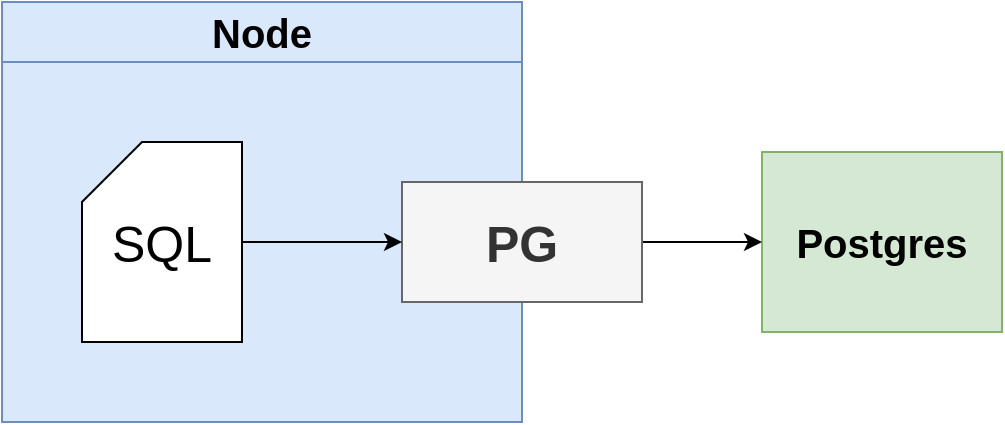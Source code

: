 <mxfile version="13.3.7" type="device" pages="21"><diagram id="KWb7DxtwxP9KzfjqvaSw" name="01 - pg"><mxGraphModel dx="1502" dy="926" grid="1" gridSize="10" guides="1" tooltips="1" connect="1" arrows="1" fold="1" page="1" pageScale="1" pageWidth="1920" pageHeight="1200" math="0" shadow="0"><root><mxCell id="0"/><mxCell id="1" parent="0"/><mxCell id="yiTQ__uQcVHogy_UYwIO-1" value="Postgres" style="rounded=0;whiteSpace=wrap;html=1;fillColor=#d5e8d4;strokeColor=#82b366;fontStyle=1;fontSize=20;" parent="1" vertex="1"><mxGeometry x="930" y="355" width="120" height="90" as="geometry"/></mxCell><mxCell id="yiTQ__uQcVHogy_UYwIO-2" value="Node" style="rounded=0;whiteSpace=wrap;html=1;fillColor=#dae8fc;strokeColor=#6c8ebf;fontStyle=1;fontSize=20;" parent="1" vertex="1"><mxGeometry x="550" y="280" width="260" height="30" as="geometry"/></mxCell><mxCell id="yiTQ__uQcVHogy_UYwIO-3" value="" style="rounded=0;whiteSpace=wrap;html=1;fillColor=#dae8fc;strokeColor=#6c8ebf;fontStyle=1;fontSize=20;" parent="1" vertex="1"><mxGeometry x="550" y="310" width="260" height="180" as="geometry"/></mxCell><mxCell id="yiTQ__uQcVHogy_UYwIO-5" style="edgeStyle=orthogonalEdgeStyle;rounded=0;orthogonalLoop=1;jettySize=auto;html=1;exitX=1;exitY=0.5;exitDx=0;exitDy=0;fontSize=20;" parent="1" source="yiTQ__uQcVHogy_UYwIO-4" target="yiTQ__uQcVHogy_UYwIO-1" edge="1"><mxGeometry relative="1" as="geometry"/></mxCell><mxCell id="yiTQ__uQcVHogy_UYwIO-4" value="PG" style="rounded=0;whiteSpace=wrap;html=1;fontSize=25;fillColor=#f5f5f5;strokeColor=#666666;fontColor=#333333;fontStyle=1" parent="1" vertex="1"><mxGeometry x="750" y="370" width="120" height="60" as="geometry"/></mxCell><mxCell id="yiTQ__uQcVHogy_UYwIO-8" style="edgeStyle=orthogonalEdgeStyle;rounded=0;orthogonalLoop=1;jettySize=auto;html=1;exitX=1;exitY=0.5;exitDx=0;exitDy=0;exitPerimeter=0;fontSize=25;" parent="1" source="yiTQ__uQcVHogy_UYwIO-7" target="yiTQ__uQcVHogy_UYwIO-4" edge="1"><mxGeometry relative="1" as="geometry"/></mxCell><mxCell id="yiTQ__uQcVHogy_UYwIO-7" value="SQL" style="shape=card;whiteSpace=wrap;html=1;fontSize=25;" parent="1" vertex="1"><mxGeometry x="590" y="350" width="80" height="100" as="geometry"/></mxCell></root></mxGraphModel></diagram><diagram id="8BSi2Ak0llXvVdr0zP8X" name="02 - pg"><mxGraphModel dx="1502" dy="926" grid="1" gridSize="10" guides="1" tooltips="1" connect="1" arrows="1" fold="1" page="1" pageScale="1" pageWidth="1920" pageHeight="1200" math="0" shadow="0"><root><mxCell id="GrX3keCZ3GYF5lyrfiU--0"/><mxCell id="GrX3keCZ3GYF5lyrfiU--1" parent="GrX3keCZ3GYF5lyrfiU--0"/><mxCell id="K4xw9n6sslnS0erYphiT-0" value="Postgres" style="rounded=0;whiteSpace=wrap;html=1;fillColor=#d5e8d4;strokeColor=#82b366;fontStyle=1;fontSize=20;" parent="GrX3keCZ3GYF5lyrfiU--1" vertex="1"><mxGeometry x="930" y="355" width="120" height="90" as="geometry"/></mxCell><mxCell id="K4xw9n6sslnS0erYphiT-1" value="Node" style="rounded=0;whiteSpace=wrap;html=1;fillColor=#dae8fc;strokeColor=#6c8ebf;fontStyle=1;fontSize=20;" parent="GrX3keCZ3GYF5lyrfiU--1" vertex="1"><mxGeometry x="550" y="310" width="260" height="30" as="geometry"/></mxCell><mxCell id="K4xw9n6sslnS0erYphiT-2" value="" style="rounded=0;whiteSpace=wrap;html=1;fillColor=#dae8fc;strokeColor=#6c8ebf;fontStyle=1;fontSize=20;" parent="GrX3keCZ3GYF5lyrfiU--1" vertex="1"><mxGeometry x="550" y="340" width="260" height="120" as="geometry"/></mxCell><mxCell id="K4xw9n6sslnS0erYphiT-7" style="edgeStyle=orthogonalEdgeStyle;rounded=0;orthogonalLoop=1;jettySize=auto;html=1;exitX=1;exitY=0.5;exitDx=0;exitDy=0;fontSize=25;" parent="GrX3keCZ3GYF5lyrfiU--1" source="K4xw9n6sslnS0erYphiT-4" target="K4xw9n6sslnS0erYphiT-0" edge="1"><mxGeometry relative="1" as="geometry"/></mxCell><mxCell id="K4xw9n6sslnS0erYphiT-4" value="Client" style="rounded=0;whiteSpace=wrap;html=1;fontSize=25;fillColor=#f5f5f5;strokeColor=#666666;fontColor=#333333;fontStyle=1" parent="GrX3keCZ3GYF5lyrfiU--1" vertex="1"><mxGeometry x="750" y="370" width="120" height="60" as="geometry"/></mxCell><mxCell id="8FkEV7HBf0LSH5_FrD9p-0" style="edgeStyle=orthogonalEdgeStyle;rounded=0;orthogonalLoop=1;jettySize=auto;html=1;exitX=1;exitY=0.5;exitDx=0;exitDy=0;exitPerimeter=0;fontSize=25;" parent="GrX3keCZ3GYF5lyrfiU--1" source="8FkEV7HBf0LSH5_FrD9p-1" edge="1"><mxGeometry relative="1" as="geometry"><mxPoint x="750" y="400" as="targetPoint"/></mxGeometry></mxCell><mxCell id="8FkEV7HBf0LSH5_FrD9p-1" value="SQL" style="shape=card;whiteSpace=wrap;html=1;fontSize=25;" parent="GrX3keCZ3GYF5lyrfiU--1" vertex="1"><mxGeometry x="590" y="350" width="80" height="100" as="geometry"/></mxCell><mxCell id="8FkEV7HBf0LSH5_FrD9p-2" value="&lt;span style=&quot;font-weight: normal; font-size: 19px;&quot;&gt;A client can only be used for one query at a time&lt;/span&gt;" style="rounded=0;whiteSpace=wrap;html=1;fontSize=19;fillColor=#f5f5f5;strokeColor=#666666;fontColor=#333333;fontStyle=1" parent="GrX3keCZ3GYF5lyrfiU--1" vertex="1"><mxGeometry x="650" y="490" width="320" height="70" as="geometry"/></mxCell></root></mxGraphModel></diagram><diagram name="03 - pool" id="tfZ7M5r9bDfayDyWXrgO"><mxGraphModel dx="1502" dy="926" grid="1" gridSize="10" guides="1" tooltips="1" connect="1" arrows="1" fold="1" page="1" pageScale="1" pageWidth="1920" pageHeight="1200" math="0" shadow="0"><root><mxCell id="lWxC9IOAFWtW5SVmEaD1-0"/><mxCell id="lWxC9IOAFWtW5SVmEaD1-1" parent="lWxC9IOAFWtW5SVmEaD1-0"/><mxCell id="lWxC9IOAFWtW5SVmEaD1-2" value="Postgres" style="rounded=0;whiteSpace=wrap;html=1;fillColor=#d5e8d4;strokeColor=#82b366;fontStyle=1;fontSize=20;" parent="lWxC9IOAFWtW5SVmEaD1-1" vertex="1"><mxGeometry x="970" y="415" width="120" height="90" as="geometry"/></mxCell><mxCell id="lWxC9IOAFWtW5SVmEaD1-3" value="Node" style="rounded=0;whiteSpace=wrap;html=1;fillColor=#dae8fc;strokeColor=#6c8ebf;fontStyle=1;fontSize=20;" parent="lWxC9IOAFWtW5SVmEaD1-1" vertex="1"><mxGeometry x="550" y="310" width="260" height="30" as="geometry"/></mxCell><mxCell id="lWxC9IOAFWtW5SVmEaD1-4" value="" style="rounded=0;whiteSpace=wrap;html=1;fillColor=#dae8fc;strokeColor=#6c8ebf;fontStyle=1;fontSize=20;" parent="lWxC9IOAFWtW5SVmEaD1-1" vertex="1"><mxGeometry x="550" y="340" width="260" height="190" as="geometry"/></mxCell><mxCell id="lWxC9IOAFWtW5SVmEaD1-6" value="Pool" style="rounded=0;whiteSpace=wrap;html=1;fontSize=25;fillColor=#f5f5f5;strokeColor=#666666;fontColor=#333333;fontStyle=1" parent="lWxC9IOAFWtW5SVmEaD1-1" vertex="1"><mxGeometry x="715" y="360" width="190" height="40" as="geometry"/></mxCell><mxCell id="lWxC9IOAFWtW5SVmEaD1-8" value="SQL" style="shape=card;whiteSpace=wrap;html=1;fontSize=25;size=20;" parent="lWxC9IOAFWtW5SVmEaD1-1" vertex="1"><mxGeometry x="570" y="365" width="80" height="70" as="geometry"/></mxCell><mxCell id="lWxC9IOAFWtW5SVmEaD1-9" value="&lt;span style=&quot;font-weight: normal ; font-size: 19px&quot;&gt;A pool internally maintains several different clients that can be reused&lt;/span&gt;" style="rounded=0;whiteSpace=wrap;html=1;fontSize=19;fillColor=#f5f5f5;strokeColor=#666666;fontColor=#333333;fontStyle=1" parent="lWxC9IOAFWtW5SVmEaD1-1" vertex="1"><mxGeometry x="610" y="565" width="420" height="70" as="geometry"/></mxCell><mxCell id="lWxC9IOAFWtW5SVmEaD1-10" value="" style="rounded=0;whiteSpace=wrap;html=1;fontSize=25;fillColor=#f5f5f5;strokeColor=#666666;fontColor=#333333;fontStyle=1" parent="lWxC9IOAFWtW5SVmEaD1-1" vertex="1"><mxGeometry x="715" y="400" width="190" height="120" as="geometry"/></mxCell><mxCell id="lWxC9IOAFWtW5SVmEaD1-17" style="edgeStyle=orthogonalEdgeStyle;rounded=0;orthogonalLoop=1;jettySize=auto;html=1;exitX=1;exitY=0.5;exitDx=0;exitDy=0;fontSize=21;" parent="lWxC9IOAFWtW5SVmEaD1-1" source="lWxC9IOAFWtW5SVmEaD1-11" target="lWxC9IOAFWtW5SVmEaD1-2" edge="1"><mxGeometry relative="1" as="geometry"/></mxCell><mxCell id="lWxC9IOAFWtW5SVmEaD1-11" value="client" style="rounded=0;whiteSpace=wrap;html=1;fontSize=21;fillColor=#ffe6cc;strokeColor=#d79b00;fontStyle=0" parent="lWxC9IOAFWtW5SVmEaD1-1" vertex="1"><mxGeometry x="747.5" y="410" width="125" height="30" as="geometry"/></mxCell><mxCell id="lWxC9IOAFWtW5SVmEaD1-18" style="edgeStyle=orthogonalEdgeStyle;rounded=0;orthogonalLoop=1;jettySize=auto;html=1;exitX=1;exitY=0.5;exitDx=0;exitDy=0;fontSize=21;" parent="lWxC9IOAFWtW5SVmEaD1-1" source="lWxC9IOAFWtW5SVmEaD1-12" target="lWxC9IOAFWtW5SVmEaD1-2" edge="1"><mxGeometry relative="1" as="geometry"/></mxCell><mxCell id="lWxC9IOAFWtW5SVmEaD1-12" value="client" style="rounded=0;whiteSpace=wrap;html=1;fontSize=21;fillColor=#ffe6cc;strokeColor=#d79b00;fontStyle=0" parent="lWxC9IOAFWtW5SVmEaD1-1" vertex="1"><mxGeometry x="747.5" y="445" width="125" height="30" as="geometry"/></mxCell><mxCell id="lWxC9IOAFWtW5SVmEaD1-19" style="edgeStyle=orthogonalEdgeStyle;rounded=0;orthogonalLoop=1;jettySize=auto;html=1;exitX=1;exitY=0.5;exitDx=0;exitDy=0;fontSize=21;" parent="lWxC9IOAFWtW5SVmEaD1-1" source="lWxC9IOAFWtW5SVmEaD1-13" target="lWxC9IOAFWtW5SVmEaD1-2" edge="1"><mxGeometry relative="1" as="geometry"/></mxCell><mxCell id="lWxC9IOAFWtW5SVmEaD1-13" value="client" style="rounded=0;whiteSpace=wrap;html=1;fontSize=21;fillColor=#ffe6cc;strokeColor=#d79b00;fontStyle=0" parent="lWxC9IOAFWtW5SVmEaD1-1" vertex="1"><mxGeometry x="747.5" y="480" width="125" height="30" as="geometry"/></mxCell><mxCell id="lWxC9IOAFWtW5SVmEaD1-15" style="edgeStyle=orthogonalEdgeStyle;rounded=0;orthogonalLoop=1;jettySize=auto;html=1;exitX=1;exitY=0.5;exitDx=0;exitDy=0;exitPerimeter=0;entryX=0;entryY=0.5;entryDx=0;entryDy=0;fontSize=21;" parent="lWxC9IOAFWtW5SVmEaD1-1" source="lWxC9IOAFWtW5SVmEaD1-14" target="lWxC9IOAFWtW5SVmEaD1-12" edge="1"><mxGeometry relative="1" as="geometry"/></mxCell><mxCell id="lWxC9IOAFWtW5SVmEaD1-14" value="SQL" style="shape=card;whiteSpace=wrap;html=1;fontSize=25;size=20;" parent="lWxC9IOAFWtW5SVmEaD1-1" vertex="1"><mxGeometry x="570" y="445" width="80" height="70" as="geometry"/></mxCell><mxCell id="lWxC9IOAFWtW5SVmEaD1-16" style="edgeStyle=orthogonalEdgeStyle;rounded=0;orthogonalLoop=1;jettySize=auto;html=1;exitX=1;exitY=0.5;exitDx=0;exitDy=0;exitPerimeter=0;entryX=0;entryY=0.5;entryDx=0;entryDy=0;fontSize=21;" parent="lWxC9IOAFWtW5SVmEaD1-1" source="lWxC9IOAFWtW5SVmEaD1-8" target="lWxC9IOAFWtW5SVmEaD1-11" edge="1"><mxGeometry relative="1" as="geometry"/></mxCell></root></mxGraphModel></diagram><diagram id="2UwQiPmIiPNGlq1XhKog" name="07 - repo"><mxGraphModel dx="613" dy="378" grid="1" gridSize="10" guides="1" tooltips="1" connect="1" arrows="1" fold="1" page="1" pageScale="1" pageWidth="1920" pageHeight="1200" math="0" shadow="0"><root><mxCell id="TuwUi94lVStbSFQ1JaND-0"/><mxCell id="TuwUi94lVStbSFQ1JaND-1" parent="TuwUi94lVStbSFQ1JaND-0"/><mxCell id="DPpxdpP6ZRZG2s8Zqg-E-0" value="User Repository" style="rounded=0;whiteSpace=wrap;html=1;fontSize=16;fillColor=#dae8fc;strokeColor=#6c8ebf;fontStyle=1" vertex="1" parent="TuwUi94lVStbSFQ1JaND-1"><mxGeometry x="830" y="320" width="300" height="30" as="geometry"/></mxCell><mxCell id="DPpxdpP6ZRZG2s8Zqg-E-1" value="Function" style="rounded=0;whiteSpace=wrap;html=1;fontSize=16;fillColor=#dae8fc;strokeColor=#6c8ebf;fontStyle=1" vertex="1" parent="TuwUi94lVStbSFQ1JaND-1"><mxGeometry x="830" y="350" width="100" height="30" as="geometry"/></mxCell><mxCell id="DPpxdpP6ZRZG2s8Zqg-E-2" value="Goal" style="rounded=0;whiteSpace=wrap;html=1;fontSize=16;fillColor=#dae8fc;strokeColor=#6c8ebf;fontStyle=1" vertex="1" parent="TuwUi94lVStbSFQ1JaND-1"><mxGeometry x="930" y="350" width="200" height="30" as="geometry"/></mxCell><mxCell id="DPpxdpP6ZRZG2s8Zqg-E-3" value="find" style="rounded=0;whiteSpace=wrap;html=1;fontSize=16;align=center;fontStyle=0" vertex="1" parent="TuwUi94lVStbSFQ1JaND-1"><mxGeometry x="830" y="380" width="100" height="40" as="geometry"/></mxCell><mxCell id="DPpxdpP6ZRZG2s8Zqg-E-4" value="findById" style="rounded=0;whiteSpace=wrap;html=1;fontSize=16;align=center;fontStyle=0" vertex="1" parent="TuwUi94lVStbSFQ1JaND-1"><mxGeometry x="830" y="420" width="100" height="40" as="geometry"/></mxCell><mxCell id="DPpxdpP6ZRZG2s8Zqg-E-5" value="insert" style="rounded=0;whiteSpace=wrap;html=1;fontSize=16;align=center;fontStyle=0" vertex="1" parent="TuwUi94lVStbSFQ1JaND-1"><mxGeometry x="830" y="460" width="100" height="40" as="geometry"/></mxCell><mxCell id="DPpxdpP6ZRZG2s8Zqg-E-6" value="update" style="rounded=0;whiteSpace=wrap;html=1;fontSize=16;align=center;fontStyle=0" vertex="1" parent="TuwUi94lVStbSFQ1JaND-1"><mxGeometry x="830" y="500" width="100" height="40" as="geometry"/></mxCell><mxCell id="DPpxdpP6ZRZG2s8Zqg-E-7" value="delete" style="rounded=0;whiteSpace=wrap;html=1;fontSize=16;align=center;fontStyle=0" vertex="1" parent="TuwUi94lVStbSFQ1JaND-1"><mxGeometry x="830" y="540" width="100" height="40" as="geometry"/></mxCell><mxCell id="DPpxdpP6ZRZG2s8Zqg-E-8" value="Return an array of objects, each object representing a user" style="rounded=0;whiteSpace=wrap;html=1;fontSize=12;align=center;fontStyle=0" vertex="1" parent="TuwUi94lVStbSFQ1JaND-1"><mxGeometry x="930" y="380" width="200" height="40" as="geometry"/></mxCell><mxCell id="DPpxdpP6ZRZG2s8Zqg-E-9" value="Find a user with the provided ID" style="rounded=0;whiteSpace=wrap;html=1;fontSize=12;align=center;fontStyle=0" vertex="1" parent="TuwUi94lVStbSFQ1JaND-1"><mxGeometry x="930" y="420" width="200" height="40" as="geometry"/></mxCell><mxCell id="DPpxdpP6ZRZG2s8Zqg-E-10" value="Add a user with some provided properties" style="rounded=0;whiteSpace=wrap;html=1;fontSize=12;align=center;fontStyle=0" vertex="1" parent="TuwUi94lVStbSFQ1JaND-1"><mxGeometry x="930" y="460" width="200" height="40" as="geometry"/></mxCell><mxCell id="DPpxdpP6ZRZG2s8Zqg-E-11" value="Update a user with the provided ID" style="rounded=0;whiteSpace=wrap;html=1;fontSize=12;align=center;fontStyle=0" vertex="1" parent="TuwUi94lVStbSFQ1JaND-1"><mxGeometry x="930" y="500" width="200" height="40" as="geometry"/></mxCell><mxCell id="DPpxdpP6ZRZG2s8Zqg-E-12" value="Delete the user with the provided ID" style="rounded=0;whiteSpace=wrap;html=1;fontSize=12;align=center;fontStyle=0" vertex="1" parent="TuwUi94lVStbSFQ1JaND-1"><mxGeometry x="930" y="540" width="200" height="40" as="geometry"/></mxCell></root></mxGraphModel></diagram><diagram id="r1P8TJCSrlyGBfOYh-IT" name="04 - repo"><mxGraphModel dx="699" dy="431" grid="1" gridSize="10" guides="1" tooltips="1" connect="1" arrows="1" fold="1" page="1" pageScale="1" pageWidth="1920" pageHeight="1200" math="0" shadow="0"><root><mxCell id="pBVaM3RJ37VYAD2ES4S3-0"/><mxCell id="pBVaM3RJ37VYAD2ES4S3-1" parent="pBVaM3RJ37VYAD2ES4S3-0"/><mxCell id="pBVaM3RJ37VYAD2ES4S3-2" value="User Repository" style="rounded=0;whiteSpace=wrap;html=1;fontSize=16;fillColor=#dae8fc;strokeColor=#6c8ebf;fontStyle=1" vertex="1" parent="pBVaM3RJ37VYAD2ES4S3-1"><mxGeometry x="830" y="320" width="300" height="30" as="geometry"/></mxCell><mxCell id="pBVaM3RJ37VYAD2ES4S3-4" value="Route" style="rounded=0;whiteSpace=wrap;html=1;fontSize=18;align=center;fillColor=#f5f5f5;strokeColor=#666666;fontColor=#333333;fontStyle=2" vertex="1" parent="pBVaM3RJ37VYAD2ES4S3-1"><mxGeometry x="440" y="350" width="86" height="30" as="geometry"/></mxCell><mxCell id="pBVaM3RJ37VYAD2ES4S3-5" value="Method" style="rounded=0;whiteSpace=wrap;html=1;fontSize=18;align=center;fillColor=#f5f5f5;strokeColor=#666666;fontColor=#333333;fontStyle=2" vertex="1" parent="pBVaM3RJ37VYAD2ES4S3-1"><mxGeometry x="526" y="350" width="80" height="30" as="geometry"/></mxCell><mxCell id="pBVaM3RJ37VYAD2ES4S3-6" value="Goal" style="rounded=0;whiteSpace=wrap;html=1;fontSize=18;align=center;fillColor=#f5f5f5;strokeColor=#666666;fontColor=#333333;fontStyle=2" vertex="1" parent="pBVaM3RJ37VYAD2ES4S3-1"><mxGeometry x="606" y="350" width="167" height="30" as="geometry"/></mxCell><mxCell id="pBVaM3RJ37VYAD2ES4S3-7" value="/users" style="rounded=0;whiteSpace=wrap;html=1;fontSize=16;align=center;fontStyle=0" vertex="1" parent="pBVaM3RJ37VYAD2ES4S3-1"><mxGeometry x="440" y="380" width="86" height="40" as="geometry"/></mxCell><mxCell id="pBVaM3RJ37VYAD2ES4S3-8" value="GET" style="rounded=0;whiteSpace=wrap;html=1;fontSize=16;align=center;fontStyle=0" vertex="1" parent="pBVaM3RJ37VYAD2ES4S3-1"><mxGeometry x="526" y="380" width="80" height="40" as="geometry"/></mxCell><mxCell id="pBVaM3RJ37VYAD2ES4S3-36" style="edgeStyle=orthogonalEdgeStyle;rounded=0;orthogonalLoop=1;jettySize=auto;html=1;exitX=1;exitY=0.5;exitDx=0;exitDy=0;entryX=0;entryY=0.5;entryDx=0;entryDy=0;fontSize=14;" edge="1" parent="pBVaM3RJ37VYAD2ES4S3-1" source="pBVaM3RJ37VYAD2ES4S3-9" target="pBVaM3RJ37VYAD2ES4S3-25"><mxGeometry relative="1" as="geometry"/></mxCell><mxCell id="pBVaM3RJ37VYAD2ES4S3-9" value="Fetch all users from the users table" style="rounded=0;whiteSpace=wrap;html=1;fontSize=13;align=center;fontStyle=0" vertex="1" parent="pBVaM3RJ37VYAD2ES4S3-1"><mxGeometry x="606" y="380" width="167" height="40" as="geometry"/></mxCell><mxCell id="pBVaM3RJ37VYAD2ES4S3-10" value="/users/:id" style="rounded=0;whiteSpace=wrap;html=1;fontSize=16;align=center;fontStyle=0" vertex="1" parent="pBVaM3RJ37VYAD2ES4S3-1"><mxGeometry x="440" y="420" width="86" height="40" as="geometry"/></mxCell><mxCell id="pBVaM3RJ37VYAD2ES4S3-11" value="GET" style="rounded=0;whiteSpace=wrap;html=1;fontSize=16;align=center;fontStyle=0" vertex="1" parent="pBVaM3RJ37VYAD2ES4S3-1"><mxGeometry x="526" y="420" width="80" height="40" as="geometry"/></mxCell><mxCell id="pBVaM3RJ37VYAD2ES4S3-37" style="edgeStyle=orthogonalEdgeStyle;rounded=0;orthogonalLoop=1;jettySize=auto;html=1;exitX=1;exitY=0.5;exitDx=0;exitDy=0;fontSize=14;" edge="1" parent="pBVaM3RJ37VYAD2ES4S3-1" source="pBVaM3RJ37VYAD2ES4S3-12" target="pBVaM3RJ37VYAD2ES4S3-26"><mxGeometry relative="1" as="geometry"/></mxCell><mxCell id="pBVaM3RJ37VYAD2ES4S3-12" value="Fetch a user with a particular ID" style="rounded=0;whiteSpace=wrap;html=1;fontSize=13;align=center;fontStyle=0" vertex="1" parent="pBVaM3RJ37VYAD2ES4S3-1"><mxGeometry x="606" y="420" width="167" height="40" as="geometry"/></mxCell><mxCell id="pBVaM3RJ37VYAD2ES4S3-13" value="/users" style="rounded=0;whiteSpace=wrap;html=1;fontSize=16;align=center;fontStyle=0" vertex="1" parent="pBVaM3RJ37VYAD2ES4S3-1"><mxGeometry x="440" y="460" width="86" height="40" as="geometry"/></mxCell><mxCell id="pBVaM3RJ37VYAD2ES4S3-14" value="POST" style="rounded=0;whiteSpace=wrap;html=1;fontSize=16;align=center;fontStyle=0" vertex="1" parent="pBVaM3RJ37VYAD2ES4S3-1"><mxGeometry x="526" y="460" width="80" height="40" as="geometry"/></mxCell><mxCell id="pBVaM3RJ37VYAD2ES4S3-38" style="edgeStyle=orthogonalEdgeStyle;rounded=0;orthogonalLoop=1;jettySize=auto;html=1;exitX=1;exitY=0.5;exitDx=0;exitDy=0;fontSize=14;" edge="1" parent="pBVaM3RJ37VYAD2ES4S3-1" source="pBVaM3RJ37VYAD2ES4S3-15" target="pBVaM3RJ37VYAD2ES4S3-27"><mxGeometry relative="1" as="geometry"/></mxCell><mxCell id="pBVaM3RJ37VYAD2ES4S3-15" value="Create a new user" style="rounded=0;whiteSpace=wrap;html=1;fontSize=13;align=center;fontStyle=0" vertex="1" parent="pBVaM3RJ37VYAD2ES4S3-1"><mxGeometry x="606" y="460" width="167" height="40" as="geometry"/></mxCell><mxCell id="pBVaM3RJ37VYAD2ES4S3-16" value="/users/:id" style="rounded=0;whiteSpace=wrap;html=1;fontSize=16;align=center;fontStyle=0" vertex="1" parent="pBVaM3RJ37VYAD2ES4S3-1"><mxGeometry x="440" y="500" width="86" height="40" as="geometry"/></mxCell><mxCell id="pBVaM3RJ37VYAD2ES4S3-17" value="PUT" style="rounded=0;whiteSpace=wrap;html=1;fontSize=16;align=center;fontStyle=0" vertex="1" parent="pBVaM3RJ37VYAD2ES4S3-1"><mxGeometry x="526" y="500" width="80" height="40" as="geometry"/></mxCell><mxCell id="pBVaM3RJ37VYAD2ES4S3-39" style="edgeStyle=orthogonalEdgeStyle;rounded=0;orthogonalLoop=1;jettySize=auto;html=1;exitX=1;exitY=0.5;exitDx=0;exitDy=0;fontSize=14;" edge="1" parent="pBVaM3RJ37VYAD2ES4S3-1" source="pBVaM3RJ37VYAD2ES4S3-18" target="pBVaM3RJ37VYAD2ES4S3-28"><mxGeometry relative="1" as="geometry"/></mxCell><mxCell id="pBVaM3RJ37VYAD2ES4S3-18" value="Update a user with a particular ID" style="rounded=0;whiteSpace=wrap;html=1;fontSize=13;align=center;fontStyle=0" vertex="1" parent="pBVaM3RJ37VYAD2ES4S3-1"><mxGeometry x="606" y="500" width="167" height="40" as="geometry"/></mxCell><mxCell id="pBVaM3RJ37VYAD2ES4S3-19" value="/users/:id" style="rounded=0;whiteSpace=wrap;html=1;fontSize=16;align=center;fontStyle=0" vertex="1" parent="pBVaM3RJ37VYAD2ES4S3-1"><mxGeometry x="440" y="540" width="86" height="40" as="geometry"/></mxCell><mxCell id="pBVaM3RJ37VYAD2ES4S3-20" value="DELETE" style="rounded=0;whiteSpace=wrap;html=1;fontSize=16;align=center;fontStyle=0" vertex="1" parent="pBVaM3RJ37VYAD2ES4S3-1"><mxGeometry x="526" y="540" width="80" height="40" as="geometry"/></mxCell><mxCell id="pBVaM3RJ37VYAD2ES4S3-40" style="edgeStyle=orthogonalEdgeStyle;rounded=0;orthogonalLoop=1;jettySize=auto;html=1;exitX=1;exitY=0.5;exitDx=0;exitDy=0;fontSize=14;" edge="1" parent="pBVaM3RJ37VYAD2ES4S3-1" source="pBVaM3RJ37VYAD2ES4S3-21" target="pBVaM3RJ37VYAD2ES4S3-29"><mxGeometry relative="1" as="geometry"/></mxCell><mxCell id="pBVaM3RJ37VYAD2ES4S3-21" value="Delete a user with a particular ID" style="rounded=0;whiteSpace=wrap;html=1;fontSize=13;align=center;fontStyle=0" vertex="1" parent="pBVaM3RJ37VYAD2ES4S3-1"><mxGeometry x="606" y="540" width="167" height="40" as="geometry"/></mxCell><mxCell id="pBVaM3RJ37VYAD2ES4S3-22" value="Function" style="rounded=0;whiteSpace=wrap;html=1;fontSize=16;fillColor=#dae8fc;strokeColor=#6c8ebf;fontStyle=1" vertex="1" parent="pBVaM3RJ37VYAD2ES4S3-1"><mxGeometry x="830" y="350" width="100" height="30" as="geometry"/></mxCell><mxCell id="pBVaM3RJ37VYAD2ES4S3-23" value="Goal" style="rounded=0;whiteSpace=wrap;html=1;fontSize=16;fillColor=#dae8fc;strokeColor=#6c8ebf;fontStyle=1" vertex="1" parent="pBVaM3RJ37VYAD2ES4S3-1"><mxGeometry x="930" y="350" width="200" height="30" as="geometry"/></mxCell><mxCell id="pBVaM3RJ37VYAD2ES4S3-25" value="find" style="rounded=0;whiteSpace=wrap;html=1;fontSize=16;align=center;fontStyle=0" vertex="1" parent="pBVaM3RJ37VYAD2ES4S3-1"><mxGeometry x="830" y="380" width="100" height="40" as="geometry"/></mxCell><mxCell id="pBVaM3RJ37VYAD2ES4S3-26" value="findById" style="rounded=0;whiteSpace=wrap;html=1;fontSize=16;align=center;fontStyle=0" vertex="1" parent="pBVaM3RJ37VYAD2ES4S3-1"><mxGeometry x="830" y="420" width="100" height="40" as="geometry"/></mxCell><mxCell id="pBVaM3RJ37VYAD2ES4S3-27" value="insert" style="rounded=0;whiteSpace=wrap;html=1;fontSize=16;align=center;fontStyle=0" vertex="1" parent="pBVaM3RJ37VYAD2ES4S3-1"><mxGeometry x="830" y="460" width="100" height="40" as="geometry"/></mxCell><mxCell id="pBVaM3RJ37VYAD2ES4S3-28" value="update" style="rounded=0;whiteSpace=wrap;html=1;fontSize=16;align=center;fontStyle=0" vertex="1" parent="pBVaM3RJ37VYAD2ES4S3-1"><mxGeometry x="830" y="500" width="100" height="40" as="geometry"/></mxCell><mxCell id="pBVaM3RJ37VYAD2ES4S3-29" value="delete" style="rounded=0;whiteSpace=wrap;html=1;fontSize=16;align=center;fontStyle=0" vertex="1" parent="pBVaM3RJ37VYAD2ES4S3-1"><mxGeometry x="830" y="540" width="100" height="40" as="geometry"/></mxCell><mxCell id="pBVaM3RJ37VYAD2ES4S3-30" value="Return an array of objects, each object representing a user" style="rounded=0;whiteSpace=wrap;html=1;fontSize=12;align=center;fontStyle=0" vertex="1" parent="pBVaM3RJ37VYAD2ES4S3-1"><mxGeometry x="930" y="380" width="200" height="40" as="geometry"/></mxCell><mxCell id="pBVaM3RJ37VYAD2ES4S3-31" value="Find a user with the provided ID" style="rounded=0;whiteSpace=wrap;html=1;fontSize=12;align=center;fontStyle=0" vertex="1" parent="pBVaM3RJ37VYAD2ES4S3-1"><mxGeometry x="930" y="420" width="200" height="40" as="geometry"/></mxCell><mxCell id="pBVaM3RJ37VYAD2ES4S3-32" value="Add a user with some provided properties" style="rounded=0;whiteSpace=wrap;html=1;fontSize=12;align=center;fontStyle=0" vertex="1" parent="pBVaM3RJ37VYAD2ES4S3-1"><mxGeometry x="930" y="460" width="200" height="40" as="geometry"/></mxCell><mxCell id="pBVaM3RJ37VYAD2ES4S3-33" value="Update a user with the provided ID" style="rounded=0;whiteSpace=wrap;html=1;fontSize=12;align=center;fontStyle=0" vertex="1" parent="pBVaM3RJ37VYAD2ES4S3-1"><mxGeometry x="930" y="500" width="200" height="40" as="geometry"/></mxCell><mxCell id="pBVaM3RJ37VYAD2ES4S3-34" value="Delete the user with the provided ID" style="rounded=0;whiteSpace=wrap;html=1;fontSize=12;align=center;fontStyle=0" vertex="1" parent="pBVaM3RJ37VYAD2ES4S3-1"><mxGeometry x="930" y="540" width="200" height="40" as="geometry"/></mxCell></root></mxGraphModel></diagram><diagram name="05 - more" id="3_PPKls3FxG-yX0-kjmj"><mxGraphModel dx="699" dy="431" grid="1" gridSize="10" guides="1" tooltips="1" connect="1" arrows="1" fold="1" page="1" pageScale="1" pageWidth="1920" pageHeight="1200" math="0" shadow="0"><root><mxCell id="qaOMaumMc2cjhfw_3xbP-0"/><mxCell id="qaOMaumMc2cjhfw_3xbP-1" parent="qaOMaumMc2cjhfw_3xbP-0"/><mxCell id="qaOMaumMc2cjhfw_3xbP-2" value="User Repository" style="rounded=0;whiteSpace=wrap;html=1;fontSize=16;fillColor=#dae8fc;strokeColor=#6c8ebf;fontStyle=1" vertex="1" parent="qaOMaumMc2cjhfw_3xbP-1"><mxGeometry x="830" y="320" width="300" height="30" as="geometry"/></mxCell><mxCell id="qaOMaumMc2cjhfw_3xbP-3" value="Route" style="rounded=0;whiteSpace=wrap;html=1;fontSize=18;align=center;fillColor=#f5f5f5;strokeColor=#666666;fontColor=#333333;fontStyle=2" vertex="1" parent="qaOMaumMc2cjhfw_3xbP-1"><mxGeometry x="440" y="350" width="86" height="30" as="geometry"/></mxCell><mxCell id="qaOMaumMc2cjhfw_3xbP-4" value="Method" style="rounded=0;whiteSpace=wrap;html=1;fontSize=18;align=center;fillColor=#f5f5f5;strokeColor=#666666;fontColor=#333333;fontStyle=2" vertex="1" parent="qaOMaumMc2cjhfw_3xbP-1"><mxGeometry x="526" y="350" width="80" height="30" as="geometry"/></mxCell><mxCell id="qaOMaumMc2cjhfw_3xbP-5" value="Goal" style="rounded=0;whiteSpace=wrap;html=1;fontSize=18;align=center;fillColor=#f5f5f5;strokeColor=#666666;fontColor=#333333;fontStyle=2" vertex="1" parent="qaOMaumMc2cjhfw_3xbP-1"><mxGeometry x="606" y="350" width="167" height="30" as="geometry"/></mxCell><mxCell id="qaOMaumMc2cjhfw_3xbP-6" value="/users" style="rounded=0;whiteSpace=wrap;html=1;fontSize=16;align=center;fontStyle=0" vertex="1" parent="qaOMaumMc2cjhfw_3xbP-1"><mxGeometry x="440" y="380" width="86" height="40" as="geometry"/></mxCell><mxCell id="qaOMaumMc2cjhfw_3xbP-7" value="GET" style="rounded=0;whiteSpace=wrap;html=1;fontSize=16;align=center;fontStyle=0" vertex="1" parent="qaOMaumMc2cjhfw_3xbP-1"><mxGeometry x="526" y="380" width="80" height="40" as="geometry"/></mxCell><mxCell id="qaOMaumMc2cjhfw_3xbP-8" style="edgeStyle=orthogonalEdgeStyle;rounded=0;orthogonalLoop=1;jettySize=auto;html=1;exitX=1;exitY=0.5;exitDx=0;exitDy=0;entryX=0;entryY=0.5;entryDx=0;entryDy=0;fontSize=14;" edge="1" parent="qaOMaumMc2cjhfw_3xbP-1" source="qaOMaumMc2cjhfw_3xbP-9" target="qaOMaumMc2cjhfw_3xbP-28"><mxGeometry relative="1" as="geometry"/></mxCell><mxCell id="qaOMaumMc2cjhfw_3xbP-9" value="Fetch all users from the users table" style="rounded=0;whiteSpace=wrap;html=1;fontSize=13;align=center;fontStyle=0" vertex="1" parent="qaOMaumMc2cjhfw_3xbP-1"><mxGeometry x="606" y="380" width="167" height="40" as="geometry"/></mxCell><mxCell id="qaOMaumMc2cjhfw_3xbP-10" value="/users/:id" style="rounded=0;whiteSpace=wrap;html=1;fontSize=16;align=center;fontStyle=0" vertex="1" parent="qaOMaumMc2cjhfw_3xbP-1"><mxGeometry x="440" y="420" width="86" height="40" as="geometry"/></mxCell><mxCell id="qaOMaumMc2cjhfw_3xbP-11" value="GET" style="rounded=0;whiteSpace=wrap;html=1;fontSize=16;align=center;fontStyle=0" vertex="1" parent="qaOMaumMc2cjhfw_3xbP-1"><mxGeometry x="526" y="420" width="80" height="40" as="geometry"/></mxCell><mxCell id="qaOMaumMc2cjhfw_3xbP-12" style="edgeStyle=orthogonalEdgeStyle;rounded=0;orthogonalLoop=1;jettySize=auto;html=1;exitX=1;exitY=0.5;exitDx=0;exitDy=0;fontSize=14;" edge="1" parent="qaOMaumMc2cjhfw_3xbP-1" source="qaOMaumMc2cjhfw_3xbP-13" target="qaOMaumMc2cjhfw_3xbP-29"><mxGeometry relative="1" as="geometry"/></mxCell><mxCell id="qaOMaumMc2cjhfw_3xbP-13" value="Fetch a user with a particular ID" style="rounded=0;whiteSpace=wrap;html=1;fontSize=13;align=center;fontStyle=0" vertex="1" parent="qaOMaumMc2cjhfw_3xbP-1"><mxGeometry x="606" y="420" width="167" height="40" as="geometry"/></mxCell><mxCell id="qaOMaumMc2cjhfw_3xbP-14" value="/users" style="rounded=0;whiteSpace=wrap;html=1;fontSize=16;align=center;fontStyle=0" vertex="1" parent="qaOMaumMc2cjhfw_3xbP-1"><mxGeometry x="440" y="460" width="86" height="40" as="geometry"/></mxCell><mxCell id="qaOMaumMc2cjhfw_3xbP-15" value="POST" style="rounded=0;whiteSpace=wrap;html=1;fontSize=16;align=center;fontStyle=0" vertex="1" parent="qaOMaumMc2cjhfw_3xbP-1"><mxGeometry x="526" y="460" width="80" height="40" as="geometry"/></mxCell><mxCell id="qaOMaumMc2cjhfw_3xbP-16" style="edgeStyle=orthogonalEdgeStyle;rounded=0;orthogonalLoop=1;jettySize=auto;html=1;exitX=1;exitY=0.5;exitDx=0;exitDy=0;fontSize=14;" edge="1" parent="qaOMaumMc2cjhfw_3xbP-1" source="qaOMaumMc2cjhfw_3xbP-17" target="qaOMaumMc2cjhfw_3xbP-30"><mxGeometry relative="1" as="geometry"/></mxCell><mxCell id="qaOMaumMc2cjhfw_3xbP-17" value="Create a new user" style="rounded=0;whiteSpace=wrap;html=1;fontSize=13;align=center;fontStyle=0" vertex="1" parent="qaOMaumMc2cjhfw_3xbP-1"><mxGeometry x="606" y="460" width="167" height="40" as="geometry"/></mxCell><mxCell id="qaOMaumMc2cjhfw_3xbP-18" value="/users/:id" style="rounded=0;whiteSpace=wrap;html=1;fontSize=16;align=center;fontStyle=0" vertex="1" parent="qaOMaumMc2cjhfw_3xbP-1"><mxGeometry x="440" y="500" width="86" height="40" as="geometry"/></mxCell><mxCell id="qaOMaumMc2cjhfw_3xbP-19" value="PUT" style="rounded=0;whiteSpace=wrap;html=1;fontSize=16;align=center;fontStyle=0" vertex="1" parent="qaOMaumMc2cjhfw_3xbP-1"><mxGeometry x="526" y="500" width="80" height="40" as="geometry"/></mxCell><mxCell id="qaOMaumMc2cjhfw_3xbP-20" style="edgeStyle=orthogonalEdgeStyle;rounded=0;orthogonalLoop=1;jettySize=auto;html=1;exitX=1;exitY=0.5;exitDx=0;exitDy=0;fontSize=14;" edge="1" parent="qaOMaumMc2cjhfw_3xbP-1" source="qaOMaumMc2cjhfw_3xbP-21" target="qaOMaumMc2cjhfw_3xbP-31"><mxGeometry relative="1" as="geometry"/></mxCell><mxCell id="qaOMaumMc2cjhfw_3xbP-21" value="Update a user with a particular ID" style="rounded=0;whiteSpace=wrap;html=1;fontSize=13;align=center;fontStyle=0" vertex="1" parent="qaOMaumMc2cjhfw_3xbP-1"><mxGeometry x="606" y="500" width="167" height="40" as="geometry"/></mxCell><mxCell id="qaOMaumMc2cjhfw_3xbP-22" value="/users/:id" style="rounded=0;whiteSpace=wrap;html=1;fontSize=16;align=center;fontStyle=0" vertex="1" parent="qaOMaumMc2cjhfw_3xbP-1"><mxGeometry x="440" y="540" width="86" height="40" as="geometry"/></mxCell><mxCell id="qaOMaumMc2cjhfw_3xbP-23" value="DELETE" style="rounded=0;whiteSpace=wrap;html=1;fontSize=16;align=center;fontStyle=0" vertex="1" parent="qaOMaumMc2cjhfw_3xbP-1"><mxGeometry x="526" y="540" width="80" height="40" as="geometry"/></mxCell><mxCell id="qaOMaumMc2cjhfw_3xbP-24" style="edgeStyle=orthogonalEdgeStyle;rounded=0;orthogonalLoop=1;jettySize=auto;html=1;exitX=1;exitY=0.5;exitDx=0;exitDy=0;fontSize=14;" edge="1" parent="qaOMaumMc2cjhfw_3xbP-1" source="qaOMaumMc2cjhfw_3xbP-25" target="qaOMaumMc2cjhfw_3xbP-32"><mxGeometry relative="1" as="geometry"/></mxCell><mxCell id="qaOMaumMc2cjhfw_3xbP-25" value="Delete a user with a particular ID" style="rounded=0;whiteSpace=wrap;html=1;fontSize=13;align=center;fontStyle=0" vertex="1" parent="qaOMaumMc2cjhfw_3xbP-1"><mxGeometry x="606" y="540" width="167" height="40" as="geometry"/></mxCell><mxCell id="qaOMaumMc2cjhfw_3xbP-26" value="Function" style="rounded=0;whiteSpace=wrap;html=1;fontSize=16;fillColor=#dae8fc;strokeColor=#6c8ebf;fontStyle=1" vertex="1" parent="qaOMaumMc2cjhfw_3xbP-1"><mxGeometry x="830" y="350" width="100" height="30" as="geometry"/></mxCell><mxCell id="qaOMaumMc2cjhfw_3xbP-27" value="Goal" style="rounded=0;whiteSpace=wrap;html=1;fontSize=16;fillColor=#dae8fc;strokeColor=#6c8ebf;fontStyle=1" vertex="1" parent="qaOMaumMc2cjhfw_3xbP-1"><mxGeometry x="930" y="350" width="200" height="30" as="geometry"/></mxCell><mxCell id="qaOMaumMc2cjhfw_3xbP-28" value="find" style="rounded=0;whiteSpace=wrap;html=1;fontSize=16;align=center;fontStyle=0" vertex="1" parent="qaOMaumMc2cjhfw_3xbP-1"><mxGeometry x="830" y="380" width="100" height="40" as="geometry"/></mxCell><mxCell id="qaOMaumMc2cjhfw_3xbP-29" value="findById" style="rounded=0;whiteSpace=wrap;html=1;fontSize=16;align=center;fontStyle=0" vertex="1" parent="qaOMaumMc2cjhfw_3xbP-1"><mxGeometry x="830" y="420" width="100" height="40" as="geometry"/></mxCell><mxCell id="qaOMaumMc2cjhfw_3xbP-30" value="insert" style="rounded=0;whiteSpace=wrap;html=1;fontSize=16;align=center;fontStyle=0" vertex="1" parent="qaOMaumMc2cjhfw_3xbP-1"><mxGeometry x="830" y="460" width="100" height="40" as="geometry"/></mxCell><mxCell id="qaOMaumMc2cjhfw_3xbP-31" value="update" style="rounded=0;whiteSpace=wrap;html=1;fontSize=16;align=center;fontStyle=0" vertex="1" parent="qaOMaumMc2cjhfw_3xbP-1"><mxGeometry x="830" y="500" width="100" height="40" as="geometry"/></mxCell><mxCell id="qaOMaumMc2cjhfw_3xbP-32" value="delete" style="rounded=0;whiteSpace=wrap;html=1;fontSize=16;align=center;fontStyle=0" vertex="1" parent="qaOMaumMc2cjhfw_3xbP-1"><mxGeometry x="830" y="540" width="100" height="40" as="geometry"/></mxCell><mxCell id="qaOMaumMc2cjhfw_3xbP-33" value="Return an array of objects, each object representing a user" style="rounded=0;whiteSpace=wrap;html=1;fontSize=12;align=center;fontStyle=0" vertex="1" parent="qaOMaumMc2cjhfw_3xbP-1"><mxGeometry x="930" y="380" width="200" height="40" as="geometry"/></mxCell><mxCell id="qaOMaumMc2cjhfw_3xbP-34" value="Find a user with the provided ID" style="rounded=0;whiteSpace=wrap;html=1;fontSize=12;align=center;fontStyle=0" vertex="1" parent="qaOMaumMc2cjhfw_3xbP-1"><mxGeometry x="930" y="420" width="200" height="40" as="geometry"/></mxCell><mxCell id="qaOMaumMc2cjhfw_3xbP-35" value="Add a user with some provided properties" style="rounded=0;whiteSpace=wrap;html=1;fontSize=12;align=center;fontStyle=0" vertex="1" parent="qaOMaumMc2cjhfw_3xbP-1"><mxGeometry x="930" y="460" width="200" height="40" as="geometry"/></mxCell><mxCell id="qaOMaumMc2cjhfw_3xbP-36" value="Update a user with the provided ID" style="rounded=0;whiteSpace=wrap;html=1;fontSize=12;align=center;fontStyle=0" vertex="1" parent="qaOMaumMc2cjhfw_3xbP-1"><mxGeometry x="930" y="500" width="200" height="40" as="geometry"/></mxCell><mxCell id="qaOMaumMc2cjhfw_3xbP-37" value="Delete the user with the provided ID" style="rounded=0;whiteSpace=wrap;html=1;fontSize=12;align=center;fontStyle=0" vertex="1" parent="qaOMaumMc2cjhfw_3xbP-1"><mxGeometry x="930" y="540" width="200" height="40" as="geometry"/></mxCell><mxCell id="qaOMaumMc2cjhfw_3xbP-38" value="findOne" style="rounded=0;whiteSpace=wrap;html=1;fontSize=16;align=center;fontStyle=0" vertex="1" parent="qaOMaumMc2cjhfw_3xbP-1"><mxGeometry x="830" y="580" width="100" height="40" as="geometry"/></mxCell><mxCell id="qaOMaumMc2cjhfw_3xbP-39" value="Find one user with some provided filtering criteria" style="rounded=0;whiteSpace=wrap;html=1;fontSize=12;align=center;fontStyle=0" vertex="1" parent="qaOMaumMc2cjhfw_3xbP-1"><mxGeometry x="930" y="580" width="200" height="40" as="geometry"/></mxCell><mxCell id="qaOMaumMc2cjhfw_3xbP-44" value="count" style="rounded=0;whiteSpace=wrap;html=1;fontSize=16;align=center;fontStyle=0" vertex="1" parent="qaOMaumMc2cjhfw_3xbP-1"><mxGeometry x="830" y="620" width="100" height="40" as="geometry"/></mxCell><mxCell id="qaOMaumMc2cjhfw_3xbP-45" value="Return the number of rows in the users table" style="rounded=0;whiteSpace=wrap;html=1;fontSize=12;align=center;fontStyle=0" vertex="1" parent="qaOMaumMc2cjhfw_3xbP-1"><mxGeometry x="930" y="620" width="200" height="40" as="geometry"/></mxCell><mxCell id="qaOMaumMc2cjhfw_3xbP-46" value="validate" style="rounded=0;whiteSpace=wrap;html=1;fontSize=16;align=center;fontStyle=0" vertex="1" parent="qaOMaumMc2cjhfw_3xbP-1"><mxGeometry x="830" y="660" width="100" height="40" as="geometry"/></mxCell><mxCell id="qaOMaumMc2cjhfw_3xbP-47" value="Make sure a user has valid properties" style="rounded=0;whiteSpace=wrap;html=1;fontSize=12;align=center;fontStyle=0" vertex="1" parent="qaOMaumMc2cjhfw_3xbP-1"><mxGeometry x="930" y="660" width="200" height="40" as="geometry"/></mxCell></root></mxGraphModel></diagram><diagram name="05 - repo" id="nXcZ5wusMN4Wwr40mvAy"><mxGraphModel dx="699" dy="431" grid="1" gridSize="10" guides="1" tooltips="1" connect="1" arrows="1" fold="1" page="1" pageScale="1" pageWidth="1920" pageHeight="1200" math="0" shadow="0"><root><mxCell id="hWdXdcIH4NfU3LB_YLGB-0"/><mxCell id="hWdXdcIH4NfU3LB_YLGB-1" parent="hWdXdcIH4NfU3LB_YLGB-0"/><mxCell id="hWdXdcIH4NfU3LB_YLGB-2" value="User Repository" style="rounded=0;whiteSpace=wrap;html=1;fontSize=16;fillColor=#dae8fc;strokeColor=#6c8ebf;fontStyle=1" vertex="1" parent="hWdXdcIH4NfU3LB_YLGB-1"><mxGeometry x="830" y="320" width="300" height="30" as="geometry"/></mxCell><mxCell id="hWdXdcIH4NfU3LB_YLGB-3" value="Route" style="rounded=0;whiteSpace=wrap;html=1;fontSize=18;align=center;fillColor=#f5f5f5;strokeColor=#666666;fontColor=#333333;fontStyle=2" vertex="1" parent="hWdXdcIH4NfU3LB_YLGB-1"><mxGeometry x="440" y="350" width="86" height="30" as="geometry"/></mxCell><mxCell id="hWdXdcIH4NfU3LB_YLGB-4" value="Method" style="rounded=0;whiteSpace=wrap;html=1;fontSize=18;align=center;fillColor=#f5f5f5;strokeColor=#666666;fontColor=#333333;fontStyle=2" vertex="1" parent="hWdXdcIH4NfU3LB_YLGB-1"><mxGeometry x="526" y="350" width="80" height="30" as="geometry"/></mxCell><mxCell id="hWdXdcIH4NfU3LB_YLGB-5" value="Goal" style="rounded=0;whiteSpace=wrap;html=1;fontSize=18;align=center;fillColor=#f5f5f5;strokeColor=#666666;fontColor=#333333;fontStyle=2" vertex="1" parent="hWdXdcIH4NfU3LB_YLGB-1"><mxGeometry x="606" y="350" width="167" height="30" as="geometry"/></mxCell><mxCell id="hWdXdcIH4NfU3LB_YLGB-6" value="/users" style="rounded=0;whiteSpace=wrap;html=1;fontSize=16;align=center;fontStyle=0" vertex="1" parent="hWdXdcIH4NfU3LB_YLGB-1"><mxGeometry x="440" y="380" width="86" height="40" as="geometry"/></mxCell><mxCell id="hWdXdcIH4NfU3LB_YLGB-7" value="GET" style="rounded=0;whiteSpace=wrap;html=1;fontSize=16;align=center;fontStyle=0" vertex="1" parent="hWdXdcIH4NfU3LB_YLGB-1"><mxGeometry x="526" y="380" width="80" height="40" as="geometry"/></mxCell><mxCell id="hWdXdcIH4NfU3LB_YLGB-8" style="edgeStyle=orthogonalEdgeStyle;rounded=0;orthogonalLoop=1;jettySize=auto;html=1;exitX=1;exitY=0.5;exitDx=0;exitDy=0;entryX=0;entryY=0.5;entryDx=0;entryDy=0;fontSize=14;" edge="1" parent="hWdXdcIH4NfU3LB_YLGB-1" source="hWdXdcIH4NfU3LB_YLGB-9" target="hWdXdcIH4NfU3LB_YLGB-28"><mxGeometry relative="1" as="geometry"/></mxCell><mxCell id="hWdXdcIH4NfU3LB_YLGB-9" value="Fetch all users from the users table" style="rounded=0;whiteSpace=wrap;html=1;fontSize=13;align=center;fontStyle=0" vertex="1" parent="hWdXdcIH4NfU3LB_YLGB-1"><mxGeometry x="606" y="380" width="167" height="40" as="geometry"/></mxCell><mxCell id="hWdXdcIH4NfU3LB_YLGB-10" value="/users/:id" style="rounded=0;whiteSpace=wrap;html=1;fontSize=16;align=center;fontStyle=0" vertex="1" parent="hWdXdcIH4NfU3LB_YLGB-1"><mxGeometry x="440" y="420" width="86" height="40" as="geometry"/></mxCell><mxCell id="hWdXdcIH4NfU3LB_YLGB-11" value="GET" style="rounded=0;whiteSpace=wrap;html=1;fontSize=16;align=center;fontStyle=0" vertex="1" parent="hWdXdcIH4NfU3LB_YLGB-1"><mxGeometry x="526" y="420" width="80" height="40" as="geometry"/></mxCell><mxCell id="hWdXdcIH4NfU3LB_YLGB-12" style="edgeStyle=orthogonalEdgeStyle;rounded=0;orthogonalLoop=1;jettySize=auto;html=1;exitX=1;exitY=0.5;exitDx=0;exitDy=0;fontSize=14;" edge="1" parent="hWdXdcIH4NfU3LB_YLGB-1" source="hWdXdcIH4NfU3LB_YLGB-13" target="hWdXdcIH4NfU3LB_YLGB-29"><mxGeometry relative="1" as="geometry"/></mxCell><mxCell id="hWdXdcIH4NfU3LB_YLGB-13" value="Fetch a user with a particular ID" style="rounded=0;whiteSpace=wrap;html=1;fontSize=13;align=center;fontStyle=0" vertex="1" parent="hWdXdcIH4NfU3LB_YLGB-1"><mxGeometry x="606" y="420" width="167" height="40" as="geometry"/></mxCell><mxCell id="hWdXdcIH4NfU3LB_YLGB-14" value="/users" style="rounded=0;whiteSpace=wrap;html=1;fontSize=16;align=center;fontStyle=0" vertex="1" parent="hWdXdcIH4NfU3LB_YLGB-1"><mxGeometry x="440" y="460" width="86" height="40" as="geometry"/></mxCell><mxCell id="hWdXdcIH4NfU3LB_YLGB-15" value="POST" style="rounded=0;whiteSpace=wrap;html=1;fontSize=16;align=center;fontStyle=0" vertex="1" parent="hWdXdcIH4NfU3LB_YLGB-1"><mxGeometry x="526" y="460" width="80" height="40" as="geometry"/></mxCell><mxCell id="hWdXdcIH4NfU3LB_YLGB-16" style="edgeStyle=orthogonalEdgeStyle;rounded=0;orthogonalLoop=1;jettySize=auto;html=1;exitX=1;exitY=0.5;exitDx=0;exitDy=0;fontSize=14;" edge="1" parent="hWdXdcIH4NfU3LB_YLGB-1" source="hWdXdcIH4NfU3LB_YLGB-17" target="hWdXdcIH4NfU3LB_YLGB-30"><mxGeometry relative="1" as="geometry"/></mxCell><mxCell id="hWdXdcIH4NfU3LB_YLGB-17" value="Create a new user" style="rounded=0;whiteSpace=wrap;html=1;fontSize=13;align=center;fontStyle=0" vertex="1" parent="hWdXdcIH4NfU3LB_YLGB-1"><mxGeometry x="606" y="460" width="167" height="40" as="geometry"/></mxCell><mxCell id="hWdXdcIH4NfU3LB_YLGB-18" value="/users/:id" style="rounded=0;whiteSpace=wrap;html=1;fontSize=16;align=center;fontStyle=0" vertex="1" parent="hWdXdcIH4NfU3LB_YLGB-1"><mxGeometry x="440" y="500" width="86" height="40" as="geometry"/></mxCell><mxCell id="hWdXdcIH4NfU3LB_YLGB-19" value="PUT" style="rounded=0;whiteSpace=wrap;html=1;fontSize=16;align=center;fontStyle=0" vertex="1" parent="hWdXdcIH4NfU3LB_YLGB-1"><mxGeometry x="526" y="500" width="80" height="40" as="geometry"/></mxCell><mxCell id="hWdXdcIH4NfU3LB_YLGB-20" style="edgeStyle=orthogonalEdgeStyle;rounded=0;orthogonalLoop=1;jettySize=auto;html=1;exitX=1;exitY=0.5;exitDx=0;exitDy=0;fontSize=14;" edge="1" parent="hWdXdcIH4NfU3LB_YLGB-1" source="hWdXdcIH4NfU3LB_YLGB-21" target="hWdXdcIH4NfU3LB_YLGB-31"><mxGeometry relative="1" as="geometry"/></mxCell><mxCell id="hWdXdcIH4NfU3LB_YLGB-21" value="Update a user with a particular ID" style="rounded=0;whiteSpace=wrap;html=1;fontSize=13;align=center;fontStyle=0" vertex="1" parent="hWdXdcIH4NfU3LB_YLGB-1"><mxGeometry x="606" y="500" width="167" height="40" as="geometry"/></mxCell><mxCell id="hWdXdcIH4NfU3LB_YLGB-22" value="/users/:id" style="rounded=0;whiteSpace=wrap;html=1;fontSize=16;align=center;fontStyle=0" vertex="1" parent="hWdXdcIH4NfU3LB_YLGB-1"><mxGeometry x="440" y="540" width="86" height="40" as="geometry"/></mxCell><mxCell id="hWdXdcIH4NfU3LB_YLGB-23" value="DELETE" style="rounded=0;whiteSpace=wrap;html=1;fontSize=16;align=center;fontStyle=0" vertex="1" parent="hWdXdcIH4NfU3LB_YLGB-1"><mxGeometry x="526" y="540" width="80" height="40" as="geometry"/></mxCell><mxCell id="hWdXdcIH4NfU3LB_YLGB-24" style="edgeStyle=orthogonalEdgeStyle;rounded=0;orthogonalLoop=1;jettySize=auto;html=1;exitX=1;exitY=0.5;exitDx=0;exitDy=0;fontSize=14;" edge="1" parent="hWdXdcIH4NfU3LB_YLGB-1" source="hWdXdcIH4NfU3LB_YLGB-25" target="hWdXdcIH4NfU3LB_YLGB-32"><mxGeometry relative="1" as="geometry"/></mxCell><mxCell id="hWdXdcIH4NfU3LB_YLGB-25" value="Delete a user with a particular ID" style="rounded=0;whiteSpace=wrap;html=1;fontSize=13;align=center;fontStyle=0" vertex="1" parent="hWdXdcIH4NfU3LB_YLGB-1"><mxGeometry x="606" y="540" width="167" height="40" as="geometry"/></mxCell><mxCell id="hWdXdcIH4NfU3LB_YLGB-26" value="Function" style="rounded=0;whiteSpace=wrap;html=1;fontSize=16;fillColor=#dae8fc;strokeColor=#6c8ebf;fontStyle=1" vertex="1" parent="hWdXdcIH4NfU3LB_YLGB-1"><mxGeometry x="830" y="350" width="100" height="30" as="geometry"/></mxCell><mxCell id="hWdXdcIH4NfU3LB_YLGB-27" value="Goal" style="rounded=0;whiteSpace=wrap;html=1;fontSize=16;fillColor=#dae8fc;strokeColor=#6c8ebf;fontStyle=1" vertex="1" parent="hWdXdcIH4NfU3LB_YLGB-1"><mxGeometry x="930" y="350" width="200" height="30" as="geometry"/></mxCell><mxCell id="hWdXdcIH4NfU3LB_YLGB-28" value="find" style="rounded=0;whiteSpace=wrap;html=1;fontSize=16;align=center;fontStyle=0" vertex="1" parent="hWdXdcIH4NfU3LB_YLGB-1"><mxGeometry x="830" y="380" width="100" height="40" as="geometry"/></mxCell><mxCell id="hWdXdcIH4NfU3LB_YLGB-29" value="findById" style="rounded=0;whiteSpace=wrap;html=1;fontSize=16;align=center;fontStyle=0" vertex="1" parent="hWdXdcIH4NfU3LB_YLGB-1"><mxGeometry x="830" y="420" width="100" height="40" as="geometry"/></mxCell><mxCell id="hWdXdcIH4NfU3LB_YLGB-30" value="insert" style="rounded=0;whiteSpace=wrap;html=1;fontSize=16;align=center;fontStyle=0" vertex="1" parent="hWdXdcIH4NfU3LB_YLGB-1"><mxGeometry x="830" y="460" width="100" height="40" as="geometry"/></mxCell><mxCell id="hWdXdcIH4NfU3LB_YLGB-31" value="update" style="rounded=0;whiteSpace=wrap;html=1;fontSize=16;align=center;fontStyle=0" vertex="1" parent="hWdXdcIH4NfU3LB_YLGB-1"><mxGeometry x="830" y="500" width="100" height="40" as="geometry"/></mxCell><mxCell id="hWdXdcIH4NfU3LB_YLGB-32" value="delete" style="rounded=0;whiteSpace=wrap;html=1;fontSize=16;align=center;fontStyle=0" vertex="1" parent="hWdXdcIH4NfU3LB_YLGB-1"><mxGeometry x="830" y="540" width="100" height="40" as="geometry"/></mxCell><mxCell id="hWdXdcIH4NfU3LB_YLGB-33" value="Return an array of objects, each object representing a user" style="rounded=0;whiteSpace=wrap;html=1;fontSize=12;align=center;fontStyle=0" vertex="1" parent="hWdXdcIH4NfU3LB_YLGB-1"><mxGeometry x="930" y="380" width="200" height="40" as="geometry"/></mxCell><mxCell id="hWdXdcIH4NfU3LB_YLGB-34" value="Find a user with the provided ID" style="rounded=0;whiteSpace=wrap;html=1;fontSize=12;align=center;fontStyle=0" vertex="1" parent="hWdXdcIH4NfU3LB_YLGB-1"><mxGeometry x="930" y="420" width="200" height="40" as="geometry"/></mxCell><mxCell id="hWdXdcIH4NfU3LB_YLGB-35" value="Add a user with some provided properties" style="rounded=0;whiteSpace=wrap;html=1;fontSize=12;align=center;fontStyle=0" vertex="1" parent="hWdXdcIH4NfU3LB_YLGB-1"><mxGeometry x="930" y="460" width="200" height="40" as="geometry"/></mxCell><mxCell id="hWdXdcIH4NfU3LB_YLGB-36" value="Update a user with the provided ID" style="rounded=0;whiteSpace=wrap;html=1;fontSize=12;align=center;fontStyle=0" vertex="1" parent="hWdXdcIH4NfU3LB_YLGB-1"><mxGeometry x="930" y="500" width="200" height="40" as="geometry"/></mxCell><mxCell id="hWdXdcIH4NfU3LB_YLGB-37" value="Delete the user with the provided ID" style="rounded=0;whiteSpace=wrap;html=1;fontSize=12;align=center;fontStyle=0" vertex="1" parent="hWdXdcIH4NfU3LB_YLGB-1"><mxGeometry x="930" y="540" width="200" height="40" as="geometry"/></mxCell><mxCell id="hWdXdcIH4NfU3LB_YLGB-38" value="Can be implemented as an object with plain functions, as an instance of a class, as a class with static methods, &lt;i&gt;anything&lt;/i&gt;" style="rounded=0;whiteSpace=wrap;html=1;fontSize=15;align=center;fillColor=#f8cecc;strokeColor=#b85450;fontStyle=1" vertex="1" parent="hWdXdcIH4NfU3LB_YLGB-1"><mxGeometry x="1140" y="350" width="260" height="80" as="geometry"/></mxCell></root></mxGraphModel></diagram><diagram id="jTlej_FUs5OyuZUr8TK1" name="08 - api"><mxGraphModel dx="501" dy="309" grid="1" gridSize="10" guides="1" tooltips="1" connect="1" arrows="1" fold="1" page="1" pageScale="1" pageWidth="1920" pageHeight="1200" math="0" shadow="0"><root><mxCell id="D9ghWXI1rRhTwLCPYFES-0"/><mxCell id="D9ghWXI1rRhTwLCPYFES-1" parent="D9ghWXI1rRhTwLCPYFES-0"/><mxCell id="D9ghWXI1rRhTwLCPYFES-3" style="edgeStyle=orthogonalEdgeStyle;rounded=0;orthogonalLoop=1;jettySize=auto;html=1;exitX=1;exitY=0.5;exitDx=0;exitDy=0;fontSize=15;" edge="1" parent="D9ghWXI1rRhTwLCPYFES-1" source="D9ghWXI1rRhTwLCPYFES-2"><mxGeometry relative="1" as="geometry"><mxPoint x="620" y="410" as="targetPoint"/></mxGeometry></mxCell><mxCell id="D9ghWXI1rRhTwLCPYFES-2" value="Postman" style="rounded=0;whiteSpace=wrap;html=1;fontSize=15;align=center;fontStyle=1;fillColor=#dae8fc;strokeColor=#6c8ebf;" vertex="1" parent="D9ghWXI1rRhTwLCPYFES-1"><mxGeometry x="460" y="380" width="120" height="60" as="geometry"/></mxCell><mxCell id="D9ghWXI1rRhTwLCPYFES-4" value="postman.com" style="rounded=0;whiteSpace=wrap;html=1;fontSize=15;align=center;fontStyle=0;" vertex="1" parent="D9ghWXI1rRhTwLCPYFES-1"><mxGeometry x="620" y="380" width="250" height="60" as="geometry"/></mxCell><mxCell id="D9ghWXI1rRhTwLCPYFES-5" style="edgeStyle=orthogonalEdgeStyle;rounded=0;orthogonalLoop=1;jettySize=auto;html=1;exitX=1;exitY=0.5;exitDx=0;exitDy=0;fontSize=15;" edge="1" parent="D9ghWXI1rRhTwLCPYFES-1" source="D9ghWXI1rRhTwLCPYFES-6"><mxGeometry relative="1" as="geometry"><mxPoint x="620" y="510" as="targetPoint"/></mxGeometry></mxCell><mxCell id="D9ghWXI1rRhTwLCPYFES-6" value="REST Client" style="rounded=0;whiteSpace=wrap;html=1;fontSize=15;align=center;fontStyle=1;fillColor=#dae8fc;strokeColor=#6c8ebf;" vertex="1" parent="D9ghWXI1rRhTwLCPYFES-1"><mxGeometry x="460" y="480" width="120" height="60" as="geometry"/></mxCell><mxCell id="D9ghWXI1rRhTwLCPYFES-7" value="VSCode Extension" style="rounded=0;whiteSpace=wrap;html=1;fontSize=15;align=center;fontStyle=0;" vertex="1" parent="D9ghWXI1rRhTwLCPYFES-1"><mxGeometry x="620" y="480" width="250" height="60" as="geometry"/></mxCell></root></mxGraphModel></diagram><diagram id="3pj6vAFF-As9W-eJfQfn" name="09 - case"><mxGraphModel dx="601" dy="370" grid="1" gridSize="10" guides="1" tooltips="1" connect="1" arrows="1" fold="1" page="1" pageScale="1" pageWidth="1920" pageHeight="1200" math="0" shadow="0"><root><mxCell id="DedsPwYJX7EGcq8X3TIa-0"/><mxCell id="DedsPwYJX7EGcq8X3TIa-1" parent="DedsPwYJX7EGcq8X3TIa-0"/><mxCell id="DedsPwYJX7EGcq8X3TIa-6" value="http://localhost:3005/users/&amp;nbsp; 1" style="rounded=0;whiteSpace=wrap;html=1;fontSize=15;align=center;" vertex="1" parent="DedsPwYJX7EGcq8X3TIa-1"><mxGeometry x="580" y="320" width="350" height="40" as="geometry"/></mxCell><mxCell id="DedsPwYJX7EGcq8X3TIa-7" value="" style="rounded=0;whiteSpace=wrap;html=1;fontSize=15;align=center;strokeColor=#6c8ebf;fillColor=none;strokeWidth=4;" vertex="1" parent="DedsPwYJX7EGcq8X3TIa-1"><mxGeometry x="835" y="325" width="30" height="30" as="geometry"/></mxCell><mxCell id="DedsPwYJX7EGcq8X3TIa-9" style="edgeStyle=orthogonalEdgeStyle;rounded=0;orthogonalLoop=1;jettySize=auto;html=1;exitX=0.5;exitY=0;exitDx=0;exitDy=0;entryX=0.5;entryY=1;entryDx=0;entryDy=0;fontSize=15;" edge="1" parent="DedsPwYJX7EGcq8X3TIa-1" source="DedsPwYJX7EGcq8X3TIa-8" target="DedsPwYJX7EGcq8X3TIa-7"><mxGeometry relative="1" as="geometry"/></mxCell><mxCell id="DedsPwYJX7EGcq8X3TIa-8" value="Gets extracted as a plain string and added into our query" style="rounded=0;whiteSpace=wrap;html=1;strokeWidth=1;fillColor=#dae8fc;fontSize=15;align=center;strokeColor=#6c8ebf;" vertex="1" parent="DedsPwYJX7EGcq8X3TIa-1"><mxGeometry x="745" y="400" width="210" height="60" as="geometry"/></mxCell><mxCell id="DedsPwYJX7EGcq8X3TIa-11" value="SELECT * FROM users WHERE id = 1;" style="rounded=0;whiteSpace=wrap;html=1;fontSize=15;align=center;" vertex="1" parent="DedsPwYJX7EGcq8X3TIa-1"><mxGeometry x="580" y="500" width="350" height="40" as="geometry"/></mxCell><mxCell id="DedsPwYJX7EGcq8X3TIa-12" value="" style="rounded=0;whiteSpace=wrap;html=1;fontSize=15;align=center;strokeColor=#6c8ebf;fillColor=none;strokeWidth=4;" vertex="1" parent="DedsPwYJX7EGcq8X3TIa-1"><mxGeometry x="860" y="505" width="40" height="30" as="geometry"/></mxCell><mxCell id="DedsPwYJX7EGcq8X3TIa-13" style="edgeStyle=orthogonalEdgeStyle;rounded=0;orthogonalLoop=1;jettySize=auto;html=1;exitX=0.5;exitY=1;exitDx=0;exitDy=0;fontSize=15;" edge="1" parent="DedsPwYJX7EGcq8X3TIa-1" source="DedsPwYJX7EGcq8X3TIa-8" target="DedsPwYJX7EGcq8X3TIa-12"><mxGeometry relative="1" as="geometry"/></mxCell></root></mxGraphModel></diagram><diagram name="10 - injection" id="zRkpQo6g2KKvqD9AQwlF"><mxGraphModel dx="536" dy="331" grid="1" gridSize="10" guides="1" tooltips="1" connect="1" arrows="1" fold="1" page="1" pageScale="1" pageWidth="1920" pageHeight="1200" math="0" shadow="0"><root><mxCell id="Rz1Wa_Ltk_j93MeqDTeU-0"/><mxCell id="Rz1Wa_Ltk_j93MeqDTeU-1" parent="Rz1Wa_Ltk_j93MeqDTeU-0"/><mxCell id="Rz1Wa_Ltk_j93MeqDTeU-2" value="http://localhost:3005/users/1; DROP TABLE users;" style="rounded=0;whiteSpace=wrap;html=1;fontSize=15;align=center;" vertex="1" parent="Rz1Wa_Ltk_j93MeqDTeU-1"><mxGeometry x="580" y="320" width="400" height="40" as="geometry"/></mxCell><mxCell id="Rz1Wa_Ltk_j93MeqDTeU-3" value="" style="rounded=0;whiteSpace=wrap;html=1;fontSize=15;align=center;strokeColor=#6c8ebf;fillColor=none;strokeWidth=4;" vertex="1" parent="Rz1Wa_Ltk_j93MeqDTeU-1"><mxGeometry x="790" y="325" width="160" height="30" as="geometry"/></mxCell><mxCell id="Rz1Wa_Ltk_j93MeqDTeU-11" style="edgeStyle=orthogonalEdgeStyle;rounded=0;orthogonalLoop=1;jettySize=auto;html=1;exitX=0.5;exitY=1;exitDx=0;exitDy=0;fontSize=15;" edge="1" parent="Rz1Wa_Ltk_j93MeqDTeU-1" source="Rz1Wa_Ltk_j93MeqDTeU-6" target="Rz1Wa_Ltk_j93MeqDTeU-10"><mxGeometry relative="1" as="geometry"/></mxCell><mxCell id="Rz1Wa_Ltk_j93MeqDTeU-6" value="SELECT * FROM users WHERE id = ____" style="rounded=0;whiteSpace=wrap;html=1;fontSize=15;align=center;" vertex="1" parent="Rz1Wa_Ltk_j93MeqDTeU-1"><mxGeometry x="580" y="430" width="400" height="40" as="geometry"/></mxCell><mxCell id="Rz1Wa_Ltk_j93MeqDTeU-7" value="" style="rounded=0;whiteSpace=wrap;html=1;fontSize=15;align=center;strokeColor=#6c8ebf;fillColor=none;strokeWidth=4;" vertex="1" parent="Rz1Wa_Ltk_j93MeqDTeU-1"><mxGeometry x="885" y="434" width="40" height="30" as="geometry"/></mxCell><mxCell id="Rz1Wa_Ltk_j93MeqDTeU-10" value="SELECT * FROM users WHERE id = 1; DROP TABLE users;" style="rounded=0;whiteSpace=wrap;html=1;fontSize=15;align=center;fillColor=#f8cecc;strokeColor=#b85450;" vertex="1" parent="Rz1Wa_Ltk_j93MeqDTeU-1"><mxGeometry x="575" y="530" width="410" height="40" as="geometry"/></mxCell><mxCell id="Rz1Wa_Ltk_j93MeqDTeU-9" style="edgeStyle=orthogonalEdgeStyle;rounded=0;orthogonalLoop=1;jettySize=auto;html=1;exitX=0.5;exitY=1;exitDx=0;exitDy=0;fontSize=15;" edge="1" parent="Rz1Wa_Ltk_j93MeqDTeU-1" source="Rz1Wa_Ltk_j93MeqDTeU-3" target="Rz1Wa_Ltk_j93MeqDTeU-7"><mxGeometry relative="1" as="geometry"/></mxCell></root></mxGraphModel></diagram><diagram name="10 - injection" id="qp-aBBdNiRtVIskW4Ykg"><mxGraphModel dx="485" dy="299" grid="1" gridSize="10" guides="1" tooltips="1" connect="1" arrows="1" fold="1" page="1" pageScale="1" pageWidth="1920" pageHeight="1200" math="0" shadow="0"><root><mxCell id="lz5odxrafgsrZoyQgkga-0"/><mxCell id="lz5odxrafgsrZoyQgkga-1" parent="lz5odxrafgsrZoyQgkga-0"/><mxCell id="JWxNSdP4aY68EaIldtzB-0" value="SQL Injection Exploit" style="rounded=0;whiteSpace=wrap;html=1;strokeWidth=1;fillColor=#f8cecc;fontSize=22;align=center;strokeColor=#b85450;fontStyle=1" vertex="1" parent="lz5odxrafgsrZoyQgkga-1"><mxGeometry x="890" y="300" width="380" height="50" as="geometry"/></mxCell><mxCell id="JWxNSdP4aY68EaIldtzB-1" value="&lt;b&gt;WE NEVER, EVER&lt;/b&gt; directly concatenate user-provided input into a sql query" style="rounded=0;whiteSpace=wrap;html=1;strokeWidth=1;fillColor=#f5f5f5;fontSize=15;align=center;strokeColor=#666666;fontColor=#333333;" vertex="1" parent="lz5odxrafgsrZoyQgkga-1"><mxGeometry x="890" y="360" width="380" height="50" as="geometry"/></mxCell><mxCell id="JWxNSdP4aY68EaIldtzB-2" value="There are a variety of safe ways to get user-provided values into a string" style="rounded=0;whiteSpace=wrap;html=1;strokeWidth=1;fillColor=#f5f5f5;fontSize=15;align=center;strokeColor=#666666;fontColor=#333333;" vertex="1" parent="lz5odxrafgsrZoyQgkga-1"><mxGeometry x="890" y="420" width="380" height="50" as="geometry"/></mxCell></root></mxGraphModel></diagram><diagram name="11 - address" id="dcxbDymDoQnNd1ThwDgW"><mxGraphModel dx="455" dy="281" grid="1" gridSize="10" guides="1" tooltips="1" connect="1" arrows="1" fold="1" page="1" pageScale="1" pageWidth="1920" pageHeight="1200" math="0" shadow="0"><root><mxCell id="UGArNhBkoXwxEv7UFoTu-0"/><mxCell id="UGArNhBkoXwxEv7UFoTu-1" parent="UGArNhBkoXwxEv7UFoTu-0"/><mxCell id="UGArNhBkoXwxEv7UFoTu-2" value="Getting User Values Into Queries" style="rounded=0;whiteSpace=wrap;html=1;strokeWidth=1;fillColor=#f8cecc;fontSize=19;align=center;strokeColor=#b85450;fontStyle=1" vertex="1" parent="UGArNhBkoXwxEv7UFoTu-1"><mxGeometry x="890" y="300" width="380" height="50" as="geometry"/></mxCell><mxCell id="UGArNhBkoXwxEv7UFoTu-3" value="&lt;span&gt;Add code to 'sanitize' user-provided values to our app&lt;/span&gt;" style="rounded=0;whiteSpace=wrap;html=1;strokeWidth=1;fillColor=#f5f5f5;fontSize=15;align=center;strokeColor=#666666;fontColor=#333333;fontStyle=0" vertex="1" parent="UGArNhBkoXwxEv7UFoTu-1"><mxGeometry x="890" y="360" width="380" height="50" as="geometry"/></mxCell><mxCell id="UGArNhBkoXwxEv7UFoTu-4" value="Rely on Postgres to sanitize values for us" style="rounded=0;whiteSpace=wrap;html=1;strokeWidth=1;fillColor=#f5f5f5;fontSize=15;align=center;strokeColor=#666666;fontColor=#333333;" vertex="1" parent="UGArNhBkoXwxEv7UFoTu-1"><mxGeometry x="890" y="430" width="380" height="50" as="geometry"/></mxCell></root></mxGraphModel></diagram><diagram name="13 - pg" id="8WAhyUfZacgHbxFsfTTL"><mxGraphModel dx="578" dy="356" grid="1" gridSize="10" guides="1" tooltips="1" connect="1" arrows="1" fold="1" page="1" pageScale="1" pageWidth="1920" pageHeight="1200" math="0" shadow="0"><root><mxCell id="vKXXdSNlq7PH9fK8Rtup-0"/><mxCell id="vKXXdSNlq7PH9fK8Rtup-1" parent="vKXXdSNlq7PH9fK8Rtup-0"/><mxCell id="vKXXdSNlq7PH9fK8Rtup-2" value="socialnetwork" style="rounded=0;whiteSpace=wrap;html=1;strokeWidth=1;fontSize=16;align=center;fillColor=#d5e8d4;strokeColor=#82b366;fontStyle=1" vertex="1" parent="vKXXdSNlq7PH9fK8Rtup-1"><mxGeometry x="1000" y="350" width="140" height="30" as="geometry"/></mxCell><mxCell id="vKXXdSNlq7PH9fK8Rtup-3" value="" style="rounded=0;whiteSpace=wrap;html=1;strokeWidth=1;fontSize=16;align=center;fillColor=#d5e8d4;strokeColor=#82b366;fontStyle=1" vertex="1" parent="vKXXdSNlq7PH9fK8Rtup-1"><mxGeometry x="1000" y="380" width="140" height="160" as="geometry"/></mxCell><mxCell id="vKXXdSNlq7PH9fK8Rtup-4" value="PG" style="rounded=0;whiteSpace=wrap;html=1;strokeWidth=1;fontSize=16;fillColor=#f5f5f5;strokeColor=#666666;fontColor=#333333;fontStyle=1" vertex="1" parent="vKXXdSNlq7PH9fK8Rtup-1"><mxGeometry x="610" y="340" width="200" height="30" as="geometry"/></mxCell><mxCell id="vKXXdSNlq7PH9fK8Rtup-5" value="&lt;b style=&quot;font-size: 13px&quot;&gt;SELECT&lt;/b&gt; * &lt;b style=&quot;font-size: 13px&quot;&gt;FROM&lt;/b&gt; users &lt;br style=&quot;font-size: 13px&quot;&gt;&lt;b style=&quot;font-size: 13px&quot;&gt;WHERE&lt;/b&gt; id = 127;" style="rounded=0;whiteSpace=wrap;html=1;strokeWidth=1;fontSize=13;fillColor=#dae8fc;strokeColor=#6c8ebf;align=left;" vertex="1" parent="vKXXdSNlq7PH9fK8Rtup-1"><mxGeometry x="635" y="270" width="150" height="40" as="geometry"/></mxCell><mxCell id="vKXXdSNlq7PH9fK8Rtup-6" style="edgeStyle=orthogonalEdgeStyle;rounded=0;orthogonalLoop=1;jettySize=auto;html=1;exitX=0;exitY=1;exitDx=0;exitDy=0;fontSize=13;" edge="1" parent="vKXXdSNlq7PH9fK8Rtup-1"><mxGeometry relative="1" as="geometry"><mxPoint x="710.238" y="340" as="targetPoint"/><mxPoint x="710" y="310" as="sourcePoint"/></mxGeometry></mxCell><mxCell id="vKXXdSNlq7PH9fK8Rtup-8" value="&lt;span&gt;Statement&lt;/span&gt;" style="rounded=0;whiteSpace=wrap;html=1;strokeWidth=1;fontSize=13;fillColor=#dae8fc;strokeColor=#6c8ebf;align=center;fontStyle=2" vertex="1" parent="vKXXdSNlq7PH9fK8Rtup-1"><mxGeometry x="635" y="240" width="150" height="30" as="geometry"/></mxCell><mxCell id="vKXXdSNlq7PH9fK8Rtup-10" value="" style="rounded=0;whiteSpace=wrap;html=1;strokeWidth=1;fontSize=16;fillColor=#f5f5f5;strokeColor=#666666;fontColor=#333333;" vertex="1" parent="vKXXdSNlq7PH9fK8Rtup-1"><mxGeometry x="610" y="370" width="200" height="170" as="geometry"/></mxCell><mxCell id="vKXXdSNlq7PH9fK8Rtup-11" style="edgeStyle=orthogonalEdgeStyle;rounded=0;orthogonalLoop=1;jettySize=auto;html=1;exitX=1;exitY=0.25;exitDx=0;exitDy=0;fontSize=13;" edge="1" parent="vKXXdSNlq7PH9fK8Rtup-1" source="vKXXdSNlq7PH9fK8Rtup-13"><mxGeometry relative="1" as="geometry"><mxPoint x="1000" y="395.19" as="targetPoint"/></mxGeometry></mxCell><mxCell id="vKXXdSNlq7PH9fK8Rtup-13" value="Run the query" style="rounded=0;whiteSpace=wrap;html=1;strokeWidth=1;fontSize=16;fillColor=#fff2cc;strokeColor=#d6b656;fontStyle=2" vertex="1" parent="vKXXdSNlq7PH9fK8Rtup-1"><mxGeometry x="615" y="380" width="190" height="60" as="geometry"/></mxCell><mxCell id="vKXXdSNlq7PH9fK8Rtup-14" value="&lt;b style=&quot;font-size: 13px&quot;&gt;SELECT&lt;/b&gt;&lt;span style=&quot;font-size: 13px&quot;&gt;&amp;nbsp;*&amp;nbsp;&lt;/span&gt;&lt;b style=&quot;font-size: 13px&quot;&gt;FROM&lt;/b&gt;&lt;span style=&quot;font-size: 13px&quot;&gt;&amp;nbsp;users&amp;nbsp;&lt;/span&gt;&lt;br style=&quot;font-size: 13px&quot;&gt;&lt;b style=&quot;font-size: 13px&quot;&gt;WHERE&lt;/b&gt;&lt;span style=&quot;font-size: 13px&quot;&gt;&amp;nbsp;id = 127;&lt;/span&gt;" style="rounded=0;whiteSpace=wrap;html=1;strokeWidth=1;fontSize=9;fillColor=#dae8fc;strokeColor=#6c8ebf;align=left;" vertex="1" parent="vKXXdSNlq7PH9fK8Rtup-1"><mxGeometry x="826" y="339" width="150" height="56" as="geometry"/></mxCell></root></mxGraphModel></diagram><diagram id="gSegMynLYtose3mPEuVT" name="12 - sol"><mxGraphModel dx="601" dy="370" grid="1" gridSize="10" guides="1" tooltips="1" connect="1" arrows="1" fold="1" page="1" pageScale="1" pageWidth="1920" pageHeight="1200" math="0" shadow="0"><root><mxCell id="4pkipoC6HzWpi7HGexfE-0"/><mxCell id="4pkipoC6HzWpi7HGexfE-1" parent="4pkipoC6HzWpi7HGexfE-0"/><mxCell id="4pkipoC6HzWpi7HGexfE-2" value="socialnetwork" style="rounded=0;whiteSpace=wrap;html=1;strokeWidth=1;fontSize=16;align=center;fillColor=#d5e8d4;strokeColor=#82b366;fontStyle=1" vertex="1" parent="4pkipoC6HzWpi7HGexfE-1"><mxGeometry x="1000" y="350" width="140" height="30" as="geometry"/></mxCell><mxCell id="4pkipoC6HzWpi7HGexfE-3" value="" style="rounded=0;whiteSpace=wrap;html=1;strokeWidth=1;fontSize=16;align=center;fillColor=#d5e8d4;strokeColor=#82b366;fontStyle=1" vertex="1" parent="4pkipoC6HzWpi7HGexfE-1"><mxGeometry x="1000" y="380" width="140" height="160" as="geometry"/></mxCell><mxCell id="4pkipoC6HzWpi7HGexfE-4" value="PG" style="rounded=0;whiteSpace=wrap;html=1;strokeWidth=1;fontSize=16;fillColor=#f5f5f5;strokeColor=#666666;fontColor=#333333;fontStyle=1" vertex="1" parent="4pkipoC6HzWpi7HGexfE-1"><mxGeometry x="610" y="340" width="200" height="30" as="geometry"/></mxCell><mxCell id="4pkipoC6HzWpi7HGexfE-5" value="&lt;b style=&quot;font-size: 13px;&quot;&gt;SELECT&lt;/b&gt; * &lt;b style=&quot;font-size: 13px;&quot;&gt;FROM&lt;/b&gt; users &lt;br style=&quot;font-size: 13px;&quot;&gt;&lt;b style=&quot;font-size: 13px;&quot;&gt;WHERE&lt;/b&gt; id = $1;" style="rounded=0;whiteSpace=wrap;html=1;strokeWidth=1;fontSize=13;fillColor=#dae8fc;strokeColor=#6c8ebf;align=left;" vertex="1" parent="4pkipoC6HzWpi7HGexfE-1"><mxGeometry x="560" y="270" width="150" height="40" as="geometry"/></mxCell><mxCell id="4pkipoC6HzWpi7HGexfE-10" style="edgeStyle=orthogonalEdgeStyle;rounded=0;orthogonalLoop=1;jettySize=auto;html=1;exitX=0;exitY=1;exitDx=0;exitDy=0;fontSize=13;" edge="1" parent="4pkipoC6HzWpi7HGexfE-1" source="4pkipoC6HzWpi7HGexfE-7"><mxGeometry relative="1" as="geometry"><mxPoint x="710.238" y="340" as="targetPoint"/></mxGeometry></mxCell><mxCell id="4pkipoC6HzWpi7HGexfE-7" value="&lt;b&gt;[ '127' ]&lt;/b&gt;" style="rounded=0;whiteSpace=wrap;html=1;strokeWidth=1;fontSize=13;fillColor=#dae8fc;strokeColor=#6c8ebf;align=center;" vertex="1" parent="4pkipoC6HzWpi7HGexfE-1"><mxGeometry x="710" y="270" width="150" height="40" as="geometry"/></mxCell><mxCell id="4pkipoC6HzWpi7HGexfE-8" value="&lt;span&gt;Statement&lt;/span&gt;" style="rounded=0;whiteSpace=wrap;html=1;strokeWidth=1;fontSize=13;fillColor=#dae8fc;strokeColor=#6c8ebf;align=center;fontStyle=2" vertex="1" parent="4pkipoC6HzWpi7HGexfE-1"><mxGeometry x="560" y="240" width="150" height="30" as="geometry"/></mxCell><mxCell id="4pkipoC6HzWpi7HGexfE-9" value="&lt;span&gt;Values&lt;/span&gt;" style="rounded=0;whiteSpace=wrap;html=1;strokeWidth=1;fontSize=13;fillColor=#dae8fc;strokeColor=#6c8ebf;align=center;fontStyle=2" vertex="1" parent="4pkipoC6HzWpi7HGexfE-1"><mxGeometry x="710" y="240" width="150" height="30" as="geometry"/></mxCell><mxCell id="4pkipoC6HzWpi7HGexfE-11" value="" style="rounded=0;whiteSpace=wrap;html=1;strokeWidth=1;fontSize=16;fillColor=#f5f5f5;strokeColor=#666666;fontColor=#333333;" vertex="1" parent="4pkipoC6HzWpi7HGexfE-1"><mxGeometry x="610" y="370" width="200" height="170" as="geometry"/></mxCell><mxCell id="4pkipoC6HzWpi7HGexfE-13" style="edgeStyle=orthogonalEdgeStyle;rounded=0;orthogonalLoop=1;jettySize=auto;html=1;exitX=1;exitY=0.25;exitDx=0;exitDy=0;fontSize=13;" edge="1" parent="4pkipoC6HzWpi7HGexfE-1" source="4pkipoC6HzWpi7HGexfE-12"><mxGeometry relative="1" as="geometry"><mxPoint x="1000" y="395.19" as="targetPoint"/></mxGeometry></mxCell><mxCell id="4pkipoC6HzWpi7HGexfE-18" style="edgeStyle=orthogonalEdgeStyle;rounded=0;orthogonalLoop=1;jettySize=auto;html=1;exitX=0.5;exitY=1;exitDx=0;exitDy=0;fontSize=9;" edge="1" parent="4pkipoC6HzWpi7HGexfE-1" source="4pkipoC6HzWpi7HGexfE-12" target="4pkipoC6HzWpi7HGexfE-17"><mxGeometry relative="1" as="geometry"/></mxCell><mxCell id="4pkipoC6HzWpi7HGexfE-12" value="Create a 'prepared' statement" style="rounded=0;whiteSpace=wrap;html=1;strokeWidth=1;fontSize=16;fillColor=#fff2cc;strokeColor=#d6b656;fontStyle=2" vertex="1" parent="4pkipoC6HzWpi7HGexfE-1"><mxGeometry x="615" y="380" width="190" height="60" as="geometry"/></mxCell><mxCell id="4pkipoC6HzWpi7HGexfE-14" value="&lt;b style=&quot;font-size: 9px&quot;&gt;PREPARE asdfasfd (integer) AS&lt;br&gt;&amp;nbsp; SELECT&lt;/b&gt; * &lt;br style=&quot;font-size: 9px&quot;&gt;&lt;b style=&quot;font-size: 9px&quot;&gt;&amp;nbsp; FROM&lt;/b&gt; users &lt;br style=&quot;font-size: 9px&quot;&gt;&lt;b style=&quot;font-size: 9px&quot;&gt;&amp;nbsp; WHERE&lt;/b&gt; id = $1;" style="rounded=0;whiteSpace=wrap;html=1;strokeWidth=1;fontSize=9;fillColor=#dae8fc;strokeColor=#6c8ebf;align=left;" vertex="1" parent="4pkipoC6HzWpi7HGexfE-1"><mxGeometry x="826" y="339" width="150" height="56" as="geometry"/></mxCell><mxCell id="4pkipoC6HzWpi7HGexfE-19" style="edgeStyle=orthogonalEdgeStyle;rounded=0;orthogonalLoop=1;jettySize=auto;html=1;exitX=1;exitY=0.5;exitDx=0;exitDy=0;entryX=0;entryY=0.687;entryDx=0;entryDy=0;entryPerimeter=0;fontSize=9;" edge="1" parent="4pkipoC6HzWpi7HGexfE-1" source="4pkipoC6HzWpi7HGexfE-17" target="4pkipoC6HzWpi7HGexfE-3"><mxGeometry relative="1" as="geometry"/></mxCell><mxCell id="4pkipoC6HzWpi7HGexfE-17" value="Execute the prepared statement" style="rounded=0;whiteSpace=wrap;html=1;strokeWidth=1;fontSize=16;fillColor=#fff2cc;strokeColor=#d6b656;fontStyle=2" vertex="1" parent="4pkipoC6HzWpi7HGexfE-1"><mxGeometry x="615" y="460" width="190" height="60" as="geometry"/></mxCell><mxCell id="4pkipoC6HzWpi7HGexfE-20" value="&lt;b&gt;EXECUTE asdfasfd('127');&lt;/b&gt;" style="rounded=0;whiteSpace=wrap;html=1;strokeWidth=1;fontSize=9;fillColor=#dae8fc;strokeColor=#6c8ebf;align=left;" vertex="1" parent="4pkipoC6HzWpi7HGexfE-1"><mxGeometry x="826" y="440" width="150" height="50" as="geometry"/></mxCell><mxCell id="FdGDPLtJQOCJmEVsROkB-0" value="&lt;b style=&quot;font-size: 9px&quot;&gt;PREPARE asdfasfd (integer) AS&lt;br&gt;&amp;nbsp; SELECT&lt;/b&gt;&amp;nbsp;id, username, bio&amp;nbsp;&lt;br style=&quot;font-size: 9px&quot;&gt;&lt;b style=&quot;font-size: 9px&quot;&gt;&amp;nbsp; FROM&lt;/b&gt; users &lt;br style=&quot;font-size: 9px&quot;&gt;&lt;b style=&quot;font-size: 9px&quot;&gt;&amp;nbsp; WHERE&lt;/b&gt; id = 127;" style="rounded=0;whiteSpace=wrap;html=1;strokeWidth=1;fontSize=9;fillColor=#dae8fc;strokeColor=#6c8ebf;align=left;" vertex="1" parent="4pkipoC6HzWpi7HGexfE-1"><mxGeometry x="1010" y="395" width="150" height="56" as="geometry"/></mxCell></root></mxGraphModel></diagram><diagram id="fmcddFjP-Vl7MVBv9Qpc" name="13 - test"><mxGraphModel dx="578" dy="356" grid="1" gridSize="10" guides="1" tooltips="1" connect="1" arrows="1" fold="1" page="1" pageScale="1" pageWidth="1920" pageHeight="1200" math="0" shadow="0"><root><mxCell id="U75T2Hr1lt4qwJ9_3oww-0"/><mxCell id="U75T2Hr1lt4qwJ9_3oww-1" parent="U75T2Hr1lt4qwJ9_3oww-0"/><mxCell id="U75T2Hr1lt4qwJ9_3oww-14" style="edgeStyle=orthogonalEdgeStyle;rounded=0;orthogonalLoop=1;jettySize=auto;html=1;exitX=0.5;exitY=1;exitDx=0;exitDy=0;fontSize=21;" parent="U75T2Hr1lt4qwJ9_3oww-1" source="U75T2Hr1lt4qwJ9_3oww-2" target="U75T2Hr1lt4qwJ9_3oww-13" edge="1"><mxGeometry relative="1" as="geometry"/></mxCell><mxCell id="U75T2Hr1lt4qwJ9_3oww-2" value="Test File #1" style="rounded=0;whiteSpace=wrap;html=1;strokeWidth=1;fontSize=19;align=center;fillColor=#dae8fc;strokeColor=#6c8ebf;" parent="U75T2Hr1lt4qwJ9_3oww-1" vertex="1"><mxGeometry x="720" y="390" width="120" height="40" as="geometry"/></mxCell><mxCell id="U75T2Hr1lt4qwJ9_3oww-17" style="edgeStyle=orthogonalEdgeStyle;rounded=0;orthogonalLoop=1;jettySize=auto;html=1;exitX=0.5;exitY=1;exitDx=0;exitDy=0;fontSize=21;" parent="U75T2Hr1lt4qwJ9_3oww-1" source="U75T2Hr1lt4qwJ9_3oww-5" target="U75T2Hr1lt4qwJ9_3oww-13" edge="1"><mxGeometry relative="1" as="geometry"/></mxCell><mxCell id="U75T2Hr1lt4qwJ9_3oww-5" value="Test File #3" style="rounded=0;whiteSpace=wrap;html=1;strokeWidth=1;fontSize=19;align=center;fillColor=#dae8fc;strokeColor=#6c8ebf;" parent="U75T2Hr1lt4qwJ9_3oww-1" vertex="1"><mxGeometry x="980" y="390" width="120" height="40" as="geometry"/></mxCell><mxCell id="U75T2Hr1lt4qwJ9_3oww-16" style="edgeStyle=orthogonalEdgeStyle;rounded=0;orthogonalLoop=1;jettySize=auto;html=1;exitX=0.5;exitY=1;exitDx=0;exitDy=0;fontSize=21;" parent="U75T2Hr1lt4qwJ9_3oww-1" source="U75T2Hr1lt4qwJ9_3oww-6" target="U75T2Hr1lt4qwJ9_3oww-13" edge="1"><mxGeometry relative="1" as="geometry"/></mxCell><mxCell id="U75T2Hr1lt4qwJ9_3oww-6" value="Test File #2" style="rounded=0;whiteSpace=wrap;html=1;strokeWidth=1;fontSize=19;align=center;fillColor=#dae8fc;strokeColor=#6c8ebf;" parent="U75T2Hr1lt4qwJ9_3oww-1" vertex="1"><mxGeometry x="850" y="390" width="120" height="40" as="geometry"/></mxCell><mxCell id="U75T2Hr1lt4qwJ9_3oww-8" style="edgeStyle=orthogonalEdgeStyle;rounded=0;orthogonalLoop=1;jettySize=auto;html=1;exitX=0.5;exitY=1;exitDx=0;exitDy=0;fontSize=19;" parent="U75T2Hr1lt4qwJ9_3oww-1" source="U75T2Hr1lt4qwJ9_3oww-7" target="U75T2Hr1lt4qwJ9_3oww-2" edge="1"><mxGeometry relative="1" as="geometry"/></mxCell><mxCell id="U75T2Hr1lt4qwJ9_3oww-9" style="edgeStyle=orthogonalEdgeStyle;rounded=0;orthogonalLoop=1;jettySize=auto;html=1;exitX=0.5;exitY=1;exitDx=0;exitDy=0;entryX=0.5;entryY=0;entryDx=0;entryDy=0;fontSize=19;" parent="U75T2Hr1lt4qwJ9_3oww-1" source="U75T2Hr1lt4qwJ9_3oww-7" target="U75T2Hr1lt4qwJ9_3oww-6" edge="1"><mxGeometry relative="1" as="geometry"/></mxCell><mxCell id="U75T2Hr1lt4qwJ9_3oww-10" style="edgeStyle=orthogonalEdgeStyle;rounded=0;orthogonalLoop=1;jettySize=auto;html=1;exitX=0.5;exitY=1;exitDx=0;exitDy=0;fontSize=19;" parent="U75T2Hr1lt4qwJ9_3oww-1" source="U75T2Hr1lt4qwJ9_3oww-7" target="U75T2Hr1lt4qwJ9_3oww-5" edge="1"><mxGeometry relative="1" as="geometry"/></mxCell><mxCell id="U75T2Hr1lt4qwJ9_3oww-7" value="Jest Test Runner" style="rounded=0;whiteSpace=wrap;html=1;strokeWidth=1;fontSize=19;align=center;" parent="U75T2Hr1lt4qwJ9_3oww-1" vertex="1"><mxGeometry x="720" y="300" width="380" height="40" as="geometry"/></mxCell><mxCell id="U75T2Hr1lt4qwJ9_3oww-13" value="socialnetworking" style="rounded=0;whiteSpace=wrap;html=1;strokeWidth=1;fontSize=21;align=center;fillColor=#d5e8d4;strokeColor=#82b366;fontStyle=1" parent="U75T2Hr1lt4qwJ9_3oww-1" vertex="1"><mxGeometry x="735" y="500" width="350" height="50" as="geometry"/></mxCell></root></mxGraphModel></diagram><diagram id="iU9GdoLJVAZhyq0a8-4b" name="16 - test"><mxGraphModel dx="546" dy="337" grid="1" gridSize="10" guides="1" tooltips="1" connect="1" arrows="1" fold="1" page="1" pageScale="1" pageWidth="1920" pageHeight="1200" math="0" shadow="0"><root><mxCell id="uM5niwlwmoS80DPRfm9g-0"/><mxCell id="uM5niwlwmoS80DPRfm9g-1" parent="uM5niwlwmoS80DPRfm9g-0"/><mxCell id="LaIF5vQ_KaBuRK77LO2A-3" value="" style="rounded=0;whiteSpace=wrap;html=1;strokeWidth=1;fontSize=21;align=center;fillColor=#f5f5f5;strokeColor=#666666;fontColor=#333333;" parent="uM5niwlwmoS80DPRfm9g-1" vertex="1"><mxGeometry x="840" y="370" width="195" height="70" as="geometry"/></mxCell><mxCell id="LaIF5vQ_KaBuRK77LO2A-0" value="socialnetworking" style="rounded=0;whiteSpace=wrap;html=1;strokeWidth=1;fontSize=17;align=center;fillColor=#d5e8d4;strokeColor=#82b366;fontStyle=1" parent="uM5niwlwmoS80DPRfm9g-1" vertex="1"><mxGeometry x="862.5" y="385" width="150" height="40" as="geometry"/></mxCell><mxCell id="LaIF5vQ_KaBuRK77LO2A-7" style="edgeStyle=orthogonalEdgeStyle;rounded=0;orthogonalLoop=1;jettySize=auto;html=1;exitX=1;exitY=0.5;exitDx=0;exitDy=0;fontSize=15;" parent="uM5niwlwmoS80DPRfm9g-1" source="LaIF5vQ_KaBuRK77LO2A-1" target="LaIF5vQ_KaBuRK77LO2A-0" edge="1"><mxGeometry relative="1" as="geometry"/></mxCell><mxCell id="LaIF5vQ_KaBuRK77LO2A-1" value="App in Development Mode" style="rounded=0;whiteSpace=wrap;html=1;strokeWidth=1;fontSize=21;align=center;fillColor=#e1d5e7;strokeColor=#9673a6;fontStyle=1" parent="uM5niwlwmoS80DPRfm9g-1" vertex="1"><mxGeometry x="580" y="305" width="170" height="80" as="geometry"/></mxCell><mxCell id="LaIF5vQ_KaBuRK77LO2A-2" value="Postgres on Your Machine" style="rounded=0;whiteSpace=wrap;html=1;strokeWidth=1;fontSize=15;align=center;fillColor=#f5f5f5;strokeColor=#666666;fontColor=#333333;" parent="uM5niwlwmoS80DPRfm9g-1" vertex="1"><mxGeometry x="840" y="340" width="195" height="30" as="geometry"/></mxCell><mxCell id="LaIF5vQ_KaBuRK77LO2A-8" style="edgeStyle=orthogonalEdgeStyle;rounded=0;orthogonalLoop=1;jettySize=auto;html=1;exitX=1;exitY=0.5;exitDx=0;exitDy=0;fontSize=15;" parent="uM5niwlwmoS80DPRfm9g-1" source="LaIF5vQ_KaBuRK77LO2A-6" target="LaIF5vQ_KaBuRK77LO2A-0" edge="1"><mxGeometry relative="1" as="geometry"/></mxCell><mxCell id="LaIF5vQ_KaBuRK77LO2A-6" value="App in Test Mode" style="rounded=0;whiteSpace=wrap;html=1;strokeWidth=1;fontSize=21;align=center;fillColor=#dae8fc;strokeColor=#6c8ebf;fontStyle=1" parent="uM5niwlwmoS80DPRfm9g-1" vertex="1"><mxGeometry x="580" y="410" width="170" height="80" as="geometry"/></mxCell></root></mxGraphModel></diagram><diagram name="17 - test" id="e3Ba5OgzoA8HVLw_lCRC"><mxGraphModel dx="601" dy="370" grid="1" gridSize="10" guides="1" tooltips="1" connect="1" arrows="1" fold="1" page="1" pageScale="1" pageWidth="1920" pageHeight="1200" math="0" shadow="0"><root><mxCell id="O8ju_rNcI4oiodO8shKv-0"/><mxCell id="O8ju_rNcI4oiodO8shKv-1" parent="O8ju_rNcI4oiodO8shKv-0"/><mxCell id="O8ju_rNcI4oiodO8shKv-2" value="" style="rounded=0;whiteSpace=wrap;html=1;strokeWidth=1;fontSize=21;align=center;fillColor=#f5f5f5;strokeColor=#666666;fontColor=#333333;" parent="O8ju_rNcI4oiodO8shKv-1" vertex="1"><mxGeometry x="840" y="370" width="240" height="120" as="geometry"/></mxCell><mxCell id="O8ju_rNcI4oiodO8shKv-3" value="socialnetworking" style="rounded=0;whiteSpace=wrap;html=1;strokeWidth=1;fontSize=17;align=center;fillColor=#d5e8d4;strokeColor=#82b366;fontStyle=1" parent="O8ju_rNcI4oiodO8shKv-1" vertex="1"><mxGeometry x="861" y="385" width="197.5" height="40" as="geometry"/></mxCell><mxCell id="O8ju_rNcI4oiodO8shKv-10" style="edgeStyle=orthogonalEdgeStyle;rounded=0;orthogonalLoop=1;jettySize=auto;html=1;exitX=1;exitY=0.5;exitDx=0;exitDy=0;fontSize=15;" parent="O8ju_rNcI4oiodO8shKv-1" source="O8ju_rNcI4oiodO8shKv-5" target="O8ju_rNcI4oiodO8shKv-3" edge="1"><mxGeometry relative="1" as="geometry"/></mxCell><mxCell id="O8ju_rNcI4oiodO8shKv-5" value="App in Development Mode" style="rounded=0;whiteSpace=wrap;html=1;strokeWidth=1;fontSize=21;align=center;fillColor=#e1d5e7;strokeColor=#9673a6;fontStyle=1" parent="O8ju_rNcI4oiodO8shKv-1" vertex="1"><mxGeometry x="580" y="330" width="170" height="80" as="geometry"/></mxCell><mxCell id="O8ju_rNcI4oiodO8shKv-6" value="Postgres on Your Machine" style="rounded=0;whiteSpace=wrap;html=1;strokeWidth=1;fontSize=15;align=center;fillColor=#f5f5f5;strokeColor=#666666;fontColor=#333333;" parent="O8ju_rNcI4oiodO8shKv-1" vertex="1"><mxGeometry x="840" y="340" width="240" height="30" as="geometry"/></mxCell><mxCell id="O8ju_rNcI4oiodO8shKv-11" style="edgeStyle=orthogonalEdgeStyle;rounded=0;orthogonalLoop=1;jettySize=auto;html=1;exitX=1;exitY=0.5;exitDx=0;exitDy=0;fontSize=15;" parent="O8ju_rNcI4oiodO8shKv-1" source="O8ju_rNcI4oiodO8shKv-8" target="O8ju_rNcI4oiodO8shKv-9" edge="1"><mxGeometry relative="1" as="geometry"/></mxCell><mxCell id="O8ju_rNcI4oiodO8shKv-8" value="App in Test Mode" style="rounded=0;whiteSpace=wrap;html=1;strokeWidth=1;fontSize=21;align=center;fillColor=#dae8fc;strokeColor=#6c8ebf;fontStyle=1" parent="O8ju_rNcI4oiodO8shKv-1" vertex="1"><mxGeometry x="580" y="430" width="170" height="80" as="geometry"/></mxCell><mxCell id="O8ju_rNcI4oiodO8shKv-9" value="socialnetworking-test" style="rounded=0;whiteSpace=wrap;html=1;strokeWidth=1;fontSize=17;align=center;fillColor=#d5e8d4;strokeColor=#82b366;fontStyle=1" parent="O8ju_rNcI4oiodO8shKv-1" vertex="1"><mxGeometry x="861" y="430" width="197.5" height="40" as="geometry"/></mxCell></root></mxGraphModel></diagram><diagram id="JixmZ6iCFafyXAVl3HmL" name="21 - parallel"><mxGraphModel dx="518" dy="319" grid="1" gridSize="10" guides="1" tooltips="1" connect="1" arrows="1" fold="1" page="1" pageScale="1" pageWidth="1920" pageHeight="1200" math="0" shadow="0"><root><mxCell id="d2jJWvYiGKSJa74oIq94-0"/><mxCell id="d2jJWvYiGKSJa74oIq94-1" parent="d2jJWvYiGKSJa74oIq94-0"/><mxCell id="JdagRuzIXRnc6Pa7CKL3-0" value="" style="rounded=0;whiteSpace=wrap;html=1;" parent="d2jJWvYiGKSJa74oIq94-1" vertex="1"><mxGeometry x="790" y="340" width="150" height="140" as="geometry"/></mxCell><mxCell id="JdagRuzIXRnc6Pa7CKL3-1" value="users.test.js" style="rounded=0;whiteSpace=wrap;html=1;fillColor=#dae8fc;strokeColor=#6c8ebf;" parent="d2jJWvYiGKSJa74oIq94-1" vertex="1"><mxGeometry x="805" y="355" width="120" height="30" as="geometry"/></mxCell><mxCell id="JdagRuzIXRnc6Pa7CKL3-3" value="users-two.test.js" style="rounded=0;whiteSpace=wrap;html=1;fillColor=#dae8fc;strokeColor=#6c8ebf;" parent="d2jJWvYiGKSJa74oIq94-1" vertex="1"><mxGeometry x="805" y="395" width="120" height="30" as="geometry"/></mxCell><mxCell id="JdagRuzIXRnc6Pa7CKL3-4" value="users-three.test.js" style="rounded=0;whiteSpace=wrap;html=1;fillColor=#dae8fc;strokeColor=#6c8ebf;" parent="d2jJWvYiGKSJa74oIq94-1" vertex="1"><mxGeometry x="805" y="435" width="120" height="30" as="geometry"/></mxCell><mxCell id="JdagRuzIXRnc6Pa7CKL3-9" style="edgeStyle=orthogonalEdgeStyle;rounded=0;orthogonalLoop=1;jettySize=auto;html=1;exitX=1;exitY=0.5;exitDx=0;exitDy=0;" parent="d2jJWvYiGKSJa74oIq94-1" source="JdagRuzIXRnc6Pa7CKL3-6" target="JdagRuzIXRnc6Pa7CKL3-0" edge="1"><mxGeometry relative="1" as="geometry"/></mxCell><mxCell id="JdagRuzIXRnc6Pa7CKL3-6" value="All tests in the last run took longer than 3s" style="rounded=0;whiteSpace=wrap;html=1;" parent="d2jJWvYiGKSJa74oIq94-1" vertex="1"><mxGeometry x="580" y="364" width="170" height="40" as="geometry"/></mxCell><mxCell id="JdagRuzIXRnc6Pa7CKL3-7" value="Run test files one at a time if..." style="text;html=1;strokeColor=none;fillColor=none;align=center;verticalAlign=middle;whiteSpace=wrap;rounded=0;fontStyle=2" parent="d2jJWvYiGKSJa74oIq94-1" vertex="1"><mxGeometry x="610" y="334" width="110" height="20" as="geometry"/></mxCell><mxCell id="JdagRuzIXRnc6Pa7CKL3-11" style="edgeStyle=orthogonalEdgeStyle;rounded=0;orthogonalLoop=1;jettySize=auto;html=1;exitX=1;exitY=0.5;exitDx=0;exitDy=0;entryX=0;entryY=0.5;entryDx=0;entryDy=0;" parent="d2jJWvYiGKSJa74oIq94-1" source="JdagRuzIXRnc6Pa7CKL3-8" target="JdagRuzIXRnc6Pa7CKL3-0" edge="1"><mxGeometry relative="1" as="geometry"/></mxCell><mxCell id="JdagRuzIXRnc6Pa7CKL3-8" value="There are more than 20 tests total" style="rounded=0;whiteSpace=wrap;html=1;" parent="d2jJWvYiGKSJa74oIq94-1" vertex="1"><mxGeometry x="580" y="414" width="170" height="40" as="geometry"/></mxCell></root></mxGraphModel></diagram><diagram id="AQYmbCPsDUadEoiq-n5d" name="18 - parallel"><mxGraphModel dx="380" dy="234" grid="1" gridSize="10" guides="1" tooltips="1" connect="1" arrows="1" fold="1" page="1" pageScale="1" pageWidth="1920" pageHeight="1200" math="0" shadow="0"><root><mxCell id="pHlmO5mS5WwX6C3P1b40-0"/><mxCell id="pHlmO5mS5WwX6C3P1b40-1" parent="pHlmO5mS5WwX6C3P1b40-0"/><mxCell id="704u0IFcqdXPAnF4X88q-0" value="user.test.js" style="rounded=0;whiteSpace=wrap;html=1;strokeWidth=1;fontSize=19;align=center;fillColor=#dae8fc;strokeColor=#6c8ebf;" parent="pHlmO5mS5WwX6C3P1b40-1" vertex="1"><mxGeometry x="570" y="290" width="120" height="40" as="geometry"/></mxCell><mxCell id="704u0IFcqdXPAnF4X88q-3" value="" style="endArrow=classic;html=1;fontSize=15;" parent="pHlmO5mS5WwX6C3P1b40-1" edge="1"><mxGeometry width="50" height="50" relative="1" as="geometry"><mxPoint x="560" y="290" as="sourcePoint"/><mxPoint x="560" y="470" as="targetPoint"/></mxGeometry></mxCell><mxCell id="704u0IFcqdXPAnF4X88q-16" style="edgeStyle=orthogonalEdgeStyle;rounded=0;orthogonalLoop=1;jettySize=auto;html=1;exitX=0.5;exitY=1;exitDx=0;exitDy=0;entryX=0.5;entryY=0;entryDx=0;entryDy=0;fontSize=12;" parent="pHlmO5mS5WwX6C3P1b40-1" source="704u0IFcqdXPAnF4X88q-4" target="704u0IFcqdXPAnF4X88q-7" edge="1"><mxGeometry relative="1" as="geometry"/></mxCell><mxCell id="704u0IFcqdXPAnF4X88q-4" value="get count" style="rounded=0;whiteSpace=wrap;html=1;strokeWidth=1;fontSize=12;align=center;fillColor=#f5f5f5;strokeColor=#666666;fontColor=#333333;" parent="pHlmO5mS5WwX6C3P1b40-1" vertex="1"><mxGeometry x="570" y="350" width="120" height="20" as="geometry"/></mxCell><mxCell id="704u0IFcqdXPAnF4X88q-17" style="edgeStyle=orthogonalEdgeStyle;rounded=0;orthogonalLoop=1;jettySize=auto;html=1;exitX=0.5;exitY=1;exitDx=0;exitDy=0;entryX=0.5;entryY=0;entryDx=0;entryDy=0;fontSize=12;" parent="pHlmO5mS5WwX6C3P1b40-1" source="704u0IFcqdXPAnF4X88q-7" target="704u0IFcqdXPAnF4X88q-10" edge="1"><mxGeometry relative="1" as="geometry"/></mxCell><mxCell id="704u0IFcqdXPAnF4X88q-7" value="create user" style="rounded=0;whiteSpace=wrap;html=1;strokeWidth=1;fontSize=12;align=center;fillColor=#f5f5f5;strokeColor=#666666;fontColor=#333333;" parent="pHlmO5mS5WwX6C3P1b40-1" vertex="1"><mxGeometry x="570" y="383" width="120" height="20" as="geometry"/></mxCell><mxCell id="704u0IFcqdXPAnF4X88q-18" style="edgeStyle=orthogonalEdgeStyle;rounded=0;orthogonalLoop=1;jettySize=auto;html=1;exitX=0.5;exitY=1;exitDx=0;exitDy=0;entryX=0.5;entryY=0;entryDx=0;entryDy=0;fontSize=12;" parent="pHlmO5mS5WwX6C3P1b40-1" source="704u0IFcqdXPAnF4X88q-10" target="704u0IFcqdXPAnF4X88q-11" edge="1"><mxGeometry relative="1" as="geometry"/></mxCell><mxCell id="704u0IFcqdXPAnF4X88q-10" value="get new count" style="rounded=0;whiteSpace=wrap;html=1;strokeWidth=1;fontSize=12;align=center;fillColor=#f5f5f5;strokeColor=#666666;fontColor=#333333;" parent="pHlmO5mS5WwX6C3P1b40-1" vertex="1"><mxGeometry x="570" y="417" width="120" height="20" as="geometry"/></mxCell><mxCell id="704u0IFcqdXPAnF4X88q-11" value="new - old === 1" style="rounded=0;whiteSpace=wrap;html=1;strokeWidth=1;fontSize=12;align=center;fillColor=#f5f5f5;strokeColor=#666666;fontColor=#333333;" parent="pHlmO5mS5WwX6C3P1b40-1" vertex="1"><mxGeometry x="570" y="450" width="120" height="20" as="geometry"/></mxCell></root></mxGraphModel></diagram><diagram name="19 - parallel" id="IWYEnWi-_lCvOR5hDPBV"><mxGraphModel dx="715" dy="441" grid="1" gridSize="10" guides="1" tooltips="1" connect="1" arrows="1" fold="1" page="1" pageScale="1" pageWidth="1920" pageHeight="1200" math="0" shadow="0"><root><mxCell id="ZHg8mLd5dnKLL-A0zRGK-0"/><mxCell id="ZHg8mLd5dnKLL-A0zRGK-1" parent="ZHg8mLd5dnKLL-A0zRGK-0"/><mxCell id="ZHg8mLd5dnKLL-A0zRGK-2" value="user.test.js" style="rounded=0;whiteSpace=wrap;html=1;strokeWidth=1;fontSize=19;align=center;fillColor=#dae8fc;strokeColor=#6c8ebf;" parent="ZHg8mLd5dnKLL-A0zRGK-1" vertex="1"><mxGeometry x="570" y="290" width="120" height="40" as="geometry"/></mxCell><mxCell id="ZHg8mLd5dnKLL-A0zRGK-3" value="" style="endArrow=classic;html=1;fontSize=15;" parent="ZHg8mLd5dnKLL-A0zRGK-1" edge="1"><mxGeometry width="50" height="50" relative="1" as="geometry"><mxPoint x="560" y="290" as="sourcePoint"/><mxPoint x="560" y="710" as="targetPoint"/></mxGeometry></mxCell><mxCell id="ZHg8mLd5dnKLL-A0zRGK-4" style="edgeStyle=orthogonalEdgeStyle;rounded=0;orthogonalLoop=1;jettySize=auto;html=1;exitX=0.5;exitY=1;exitDx=0;exitDy=0;entryX=0.5;entryY=0;entryDx=0;entryDy=0;fontSize=12;" parent="ZHg8mLd5dnKLL-A0zRGK-1" source="ZHg8mLd5dnKLL-A0zRGK-5" target="ZHg8mLd5dnKLL-A0zRGK-7" edge="1"><mxGeometry relative="1" as="geometry"/></mxCell><mxCell id="ZHg8mLd5dnKLL-A0zRGK-5" value="get count" style="rounded=0;whiteSpace=wrap;html=1;strokeWidth=1;fontSize=12;align=center;fillColor=#f5f5f5;strokeColor=#666666;fontColor=#333333;" parent="ZHg8mLd5dnKLL-A0zRGK-1" vertex="1"><mxGeometry x="570" y="350" width="120" height="20" as="geometry"/></mxCell><mxCell id="ZHg8mLd5dnKLL-A0zRGK-6" style="edgeStyle=orthogonalEdgeStyle;rounded=0;orthogonalLoop=1;jettySize=auto;html=1;exitX=0.5;exitY=1;exitDx=0;exitDy=0;entryX=0.5;entryY=0;entryDx=0;entryDy=0;fontSize=12;" parent="ZHg8mLd5dnKLL-A0zRGK-1" source="ZHg8mLd5dnKLL-A0zRGK-7" target="ZHg8mLd5dnKLL-A0zRGK-9" edge="1"><mxGeometry relative="1" as="geometry"/></mxCell><mxCell id="ZHg8mLd5dnKLL-A0zRGK-7" value="create user" style="rounded=0;whiteSpace=wrap;html=1;strokeWidth=1;fontSize=12;align=center;fillColor=#f5f5f5;strokeColor=#666666;fontColor=#333333;" parent="ZHg8mLd5dnKLL-A0zRGK-1" vertex="1"><mxGeometry x="570" y="383" width="120" height="20" as="geometry"/></mxCell><mxCell id="ZHg8mLd5dnKLL-A0zRGK-8" style="edgeStyle=orthogonalEdgeStyle;rounded=0;orthogonalLoop=1;jettySize=auto;html=1;exitX=0.5;exitY=1;exitDx=0;exitDy=0;entryX=0.5;entryY=0;entryDx=0;entryDy=0;fontSize=12;" parent="ZHg8mLd5dnKLL-A0zRGK-1" source="ZHg8mLd5dnKLL-A0zRGK-9" target="ZHg8mLd5dnKLL-A0zRGK-10" edge="1"><mxGeometry relative="1" as="geometry"/></mxCell><mxCell id="ZHg8mLd5dnKLL-A0zRGK-9" value="get new count" style="rounded=0;whiteSpace=wrap;html=1;strokeWidth=1;fontSize=12;align=center;fillColor=#f5f5f5;strokeColor=#666666;fontColor=#333333;" parent="ZHg8mLd5dnKLL-A0zRGK-1" vertex="1"><mxGeometry x="570" y="417" width="120" height="20" as="geometry"/></mxCell><mxCell id="ZHg8mLd5dnKLL-A0zRGK-10" value="new - old === 1" style="rounded=0;whiteSpace=wrap;html=1;strokeWidth=1;fontSize=12;align=center;fillColor=#f5f5f5;strokeColor=#666666;fontColor=#333333;" parent="ZHg8mLd5dnKLL-A0zRGK-1" vertex="1"><mxGeometry x="570" y="450" width="120" height="20" as="geometry"/></mxCell><mxCell id="ZHg8mLd5dnKLL-A0zRGK-27" style="edgeStyle=orthogonalEdgeStyle;rounded=0;orthogonalLoop=1;jettySize=auto;html=1;exitX=0.5;exitY=1;exitDx=0;exitDy=0;fontSize=12;" parent="ZHg8mLd5dnKLL-A0zRGK-1" source="ZHg8mLd5dnKLL-A0zRGK-11" target="ZHg8mLd5dnKLL-A0zRGK-13" edge="1"><mxGeometry relative="1" as="geometry"/></mxCell><mxCell id="ZHg8mLd5dnKLL-A0zRGK-11" value="two.test.js" style="rounded=0;whiteSpace=wrap;html=1;strokeWidth=1;fontSize=19;align=center;fillColor=#dae8fc;strokeColor=#6c8ebf;" parent="ZHg8mLd5dnKLL-A0zRGK-1" vertex="1"><mxGeometry x="710" y="290" width="120" height="40" as="geometry"/></mxCell><mxCell id="ZHg8mLd5dnKLL-A0zRGK-12" style="edgeStyle=orthogonalEdgeStyle;rounded=0;orthogonalLoop=1;jettySize=auto;html=1;exitX=0.5;exitY=1;exitDx=0;exitDy=0;entryX=0.5;entryY=0;entryDx=0;entryDy=0;fontSize=12;" parent="ZHg8mLd5dnKLL-A0zRGK-1" source="ZHg8mLd5dnKLL-A0zRGK-13" target="ZHg8mLd5dnKLL-A0zRGK-15" edge="1"><mxGeometry relative="1" as="geometry"/></mxCell><mxCell id="ZHg8mLd5dnKLL-A0zRGK-13" value="get count" style="rounded=0;whiteSpace=wrap;html=1;strokeWidth=1;fontSize=12;align=center;fillColor=#f5f5f5;strokeColor=#666666;fontColor=#333333;" parent="ZHg8mLd5dnKLL-A0zRGK-1" vertex="1"><mxGeometry x="710" y="470" width="120" height="20" as="geometry"/></mxCell><mxCell id="ZHg8mLd5dnKLL-A0zRGK-14" style="edgeStyle=orthogonalEdgeStyle;rounded=0;orthogonalLoop=1;jettySize=auto;html=1;exitX=0.5;exitY=1;exitDx=0;exitDy=0;entryX=0.5;entryY=0;entryDx=0;entryDy=0;fontSize=12;" parent="ZHg8mLd5dnKLL-A0zRGK-1" source="ZHg8mLd5dnKLL-A0zRGK-15" target="ZHg8mLd5dnKLL-A0zRGK-17" edge="1"><mxGeometry relative="1" as="geometry"/></mxCell><mxCell id="ZHg8mLd5dnKLL-A0zRGK-15" value="create user" style="rounded=0;whiteSpace=wrap;html=1;strokeWidth=1;fontSize=12;align=center;fillColor=#f5f5f5;strokeColor=#666666;fontColor=#333333;" parent="ZHg8mLd5dnKLL-A0zRGK-1" vertex="1"><mxGeometry x="710" y="503" width="120" height="20" as="geometry"/></mxCell><mxCell id="ZHg8mLd5dnKLL-A0zRGK-16" style="edgeStyle=orthogonalEdgeStyle;rounded=0;orthogonalLoop=1;jettySize=auto;html=1;exitX=0.5;exitY=1;exitDx=0;exitDy=0;entryX=0.5;entryY=0;entryDx=0;entryDy=0;fontSize=12;" parent="ZHg8mLd5dnKLL-A0zRGK-1" source="ZHg8mLd5dnKLL-A0zRGK-17" target="ZHg8mLd5dnKLL-A0zRGK-18" edge="1"><mxGeometry relative="1" as="geometry"/></mxCell><mxCell id="ZHg8mLd5dnKLL-A0zRGK-17" value="get new count" style="rounded=0;whiteSpace=wrap;html=1;strokeWidth=1;fontSize=12;align=center;fillColor=#f5f5f5;strokeColor=#666666;fontColor=#333333;" parent="ZHg8mLd5dnKLL-A0zRGK-1" vertex="1"><mxGeometry x="710" y="537" width="120" height="20" as="geometry"/></mxCell><mxCell id="ZHg8mLd5dnKLL-A0zRGK-18" value="new - old === 1" style="rounded=0;whiteSpace=wrap;html=1;strokeWidth=1;fontSize=12;align=center;fillColor=#f5f5f5;strokeColor=#666666;fontColor=#333333;" parent="ZHg8mLd5dnKLL-A0zRGK-1" vertex="1"><mxGeometry x="710" y="570" width="120" height="20" as="geometry"/></mxCell><mxCell id="ZHg8mLd5dnKLL-A0zRGK-28" style="edgeStyle=orthogonalEdgeStyle;rounded=0;orthogonalLoop=1;jettySize=auto;html=1;exitX=0.5;exitY=1;exitDx=0;exitDy=0;fontSize=12;" parent="ZHg8mLd5dnKLL-A0zRGK-1" source="ZHg8mLd5dnKLL-A0zRGK-19" target="ZHg8mLd5dnKLL-A0zRGK-21" edge="1"><mxGeometry relative="1" as="geometry"/></mxCell><mxCell id="ZHg8mLd5dnKLL-A0zRGK-19" value="three.test.js" style="rounded=0;whiteSpace=wrap;html=1;strokeWidth=1;fontSize=19;align=center;fillColor=#dae8fc;strokeColor=#6c8ebf;" parent="ZHg8mLd5dnKLL-A0zRGK-1" vertex="1"><mxGeometry x="850" y="290" width="120" height="40" as="geometry"/></mxCell><mxCell id="ZHg8mLd5dnKLL-A0zRGK-20" style="edgeStyle=orthogonalEdgeStyle;rounded=0;orthogonalLoop=1;jettySize=auto;html=1;exitX=0.5;exitY=1;exitDx=0;exitDy=0;entryX=0.5;entryY=0;entryDx=0;entryDy=0;fontSize=12;" parent="ZHg8mLd5dnKLL-A0zRGK-1" source="ZHg8mLd5dnKLL-A0zRGK-21" target="ZHg8mLd5dnKLL-A0zRGK-23" edge="1"><mxGeometry relative="1" as="geometry"/></mxCell><mxCell id="ZHg8mLd5dnKLL-A0zRGK-21" value="get count" style="rounded=0;whiteSpace=wrap;html=1;strokeWidth=1;fontSize=12;align=center;fillColor=#f5f5f5;strokeColor=#666666;fontColor=#333333;" parent="ZHg8mLd5dnKLL-A0zRGK-1" vertex="1"><mxGeometry x="850" y="590" width="120" height="20" as="geometry"/></mxCell><mxCell id="ZHg8mLd5dnKLL-A0zRGK-22" style="edgeStyle=orthogonalEdgeStyle;rounded=0;orthogonalLoop=1;jettySize=auto;html=1;exitX=0.5;exitY=1;exitDx=0;exitDy=0;entryX=0.5;entryY=0;entryDx=0;entryDy=0;fontSize=12;" parent="ZHg8mLd5dnKLL-A0zRGK-1" source="ZHg8mLd5dnKLL-A0zRGK-23" target="ZHg8mLd5dnKLL-A0zRGK-25" edge="1"><mxGeometry relative="1" as="geometry"/></mxCell><mxCell id="ZHg8mLd5dnKLL-A0zRGK-23" value="create user" style="rounded=0;whiteSpace=wrap;html=1;strokeWidth=1;fontSize=12;align=center;fillColor=#f5f5f5;strokeColor=#666666;fontColor=#333333;" parent="ZHg8mLd5dnKLL-A0zRGK-1" vertex="1"><mxGeometry x="850" y="623" width="120" height="20" as="geometry"/></mxCell><mxCell id="ZHg8mLd5dnKLL-A0zRGK-24" style="edgeStyle=orthogonalEdgeStyle;rounded=0;orthogonalLoop=1;jettySize=auto;html=1;exitX=0.5;exitY=1;exitDx=0;exitDy=0;entryX=0.5;entryY=0;entryDx=0;entryDy=0;fontSize=12;" parent="ZHg8mLd5dnKLL-A0zRGK-1" source="ZHg8mLd5dnKLL-A0zRGK-25" target="ZHg8mLd5dnKLL-A0zRGK-26" edge="1"><mxGeometry relative="1" as="geometry"/></mxCell><mxCell id="ZHg8mLd5dnKLL-A0zRGK-25" value="get new count" style="rounded=0;whiteSpace=wrap;html=1;strokeWidth=1;fontSize=12;align=center;fillColor=#f5f5f5;strokeColor=#666666;fontColor=#333333;" parent="ZHg8mLd5dnKLL-A0zRGK-1" vertex="1"><mxGeometry x="850" y="657" width="120" height="20" as="geometry"/></mxCell><mxCell id="ZHg8mLd5dnKLL-A0zRGK-26" value="new - old === 1" style="rounded=0;whiteSpace=wrap;html=1;strokeWidth=1;fontSize=12;align=center;fillColor=#f5f5f5;strokeColor=#666666;fontColor=#333333;" parent="ZHg8mLd5dnKLL-A0zRGK-1" vertex="1"><mxGeometry x="850" y="690" width="120" height="20" as="geometry"/></mxCell></root></mxGraphModel></diagram><diagram name="20 - parallel" id="l60mJ8coUVypYBcTf6Qe"><mxGraphModel dx="448" dy="276" grid="1" gridSize="10" guides="1" tooltips="1" connect="1" arrows="1" fold="1" page="1" pageScale="1" pageWidth="1920" pageHeight="1200" math="0" shadow="0"><root><mxCell id="wXNp4JXL33nVRep5vtsn-0"/><mxCell id="wXNp4JXL33nVRep5vtsn-1" parent="wXNp4JXL33nVRep5vtsn-0"/><mxCell id="wXNp4JXL33nVRep5vtsn-2" value="user.test.js" style="rounded=0;whiteSpace=wrap;html=1;strokeWidth=1;fontSize=19;align=center;fillColor=#dae8fc;strokeColor=#6c8ebf;" parent="wXNp4JXL33nVRep5vtsn-1" vertex="1"><mxGeometry x="570" y="290" width="120" height="40" as="geometry"/></mxCell><mxCell id="wXNp4JXL33nVRep5vtsn-3" value="" style="endArrow=classic;html=1;fontSize=15;" parent="wXNp4JXL33nVRep5vtsn-1" edge="1"><mxGeometry width="50" height="50" relative="1" as="geometry"><mxPoint x="560" y="290" as="sourcePoint"/><mxPoint x="560" y="550" as="targetPoint"/></mxGeometry></mxCell><mxCell id="wXNp4JXL33nVRep5vtsn-4" style="edgeStyle=orthogonalEdgeStyle;rounded=0;orthogonalLoop=1;jettySize=auto;html=1;exitX=0.5;exitY=1;exitDx=0;exitDy=0;entryX=0.5;entryY=0;entryDx=0;entryDy=0;fontSize=12;" parent="wXNp4JXL33nVRep5vtsn-1" source="wXNp4JXL33nVRep5vtsn-5" target="wXNp4JXL33nVRep5vtsn-7" edge="1"><mxGeometry relative="1" as="geometry"/></mxCell><mxCell id="wXNp4JXL33nVRep5vtsn-5" value="get count" style="rounded=0;whiteSpace=wrap;html=1;strokeWidth=1;fontSize=12;align=center;fillColor=#f5f5f5;strokeColor=#666666;fontColor=#333333;" parent="wXNp4JXL33nVRep5vtsn-1" vertex="1"><mxGeometry x="570" y="350" width="120" height="20" as="geometry"/></mxCell><mxCell id="wXNp4JXL33nVRep5vtsn-6" style="edgeStyle=orthogonalEdgeStyle;rounded=0;orthogonalLoop=1;jettySize=auto;html=1;exitX=0.5;exitY=1;exitDx=0;exitDy=0;entryX=0.5;entryY=0;entryDx=0;entryDy=0;fontSize=12;" parent="wXNp4JXL33nVRep5vtsn-1" source="wXNp4JXL33nVRep5vtsn-7" target="wXNp4JXL33nVRep5vtsn-9" edge="1"><mxGeometry relative="1" as="geometry"/></mxCell><mxCell id="wXNp4JXL33nVRep5vtsn-7" value="create user" style="rounded=0;whiteSpace=wrap;html=1;strokeWidth=1;fontSize=12;align=center;fillColor=#f5f5f5;strokeColor=#666666;fontColor=#333333;" parent="wXNp4JXL33nVRep5vtsn-1" vertex="1"><mxGeometry x="570" y="383" width="120" height="20" as="geometry"/></mxCell><mxCell id="wXNp4JXL33nVRep5vtsn-8" style="edgeStyle=orthogonalEdgeStyle;rounded=0;orthogonalLoop=1;jettySize=auto;html=1;exitX=0.5;exitY=1;exitDx=0;exitDy=0;entryX=0.5;entryY=0;entryDx=0;entryDy=0;fontSize=12;" parent="wXNp4JXL33nVRep5vtsn-1" source="wXNp4JXL33nVRep5vtsn-9" target="wXNp4JXL33nVRep5vtsn-10" edge="1"><mxGeometry relative="1" as="geometry"/></mxCell><mxCell id="wXNp4JXL33nVRep5vtsn-9" value="get new count" style="rounded=0;whiteSpace=wrap;html=1;strokeWidth=1;fontSize=12;align=center;fillColor=#f5f5f5;strokeColor=#666666;fontColor=#333333;" parent="wXNp4JXL33nVRep5vtsn-1" vertex="1"><mxGeometry x="570" y="417" width="120" height="20" as="geometry"/></mxCell><mxCell id="wXNp4JXL33nVRep5vtsn-10" value="new - old === 1" style="rounded=0;whiteSpace=wrap;html=1;strokeWidth=1;fontSize=12;align=center;fillColor=#f5f5f5;strokeColor=#666666;fontColor=#333333;" parent="wXNp4JXL33nVRep5vtsn-1" vertex="1"><mxGeometry x="570" y="450" width="120" height="20" as="geometry"/></mxCell><mxCell id="wXNp4JXL33nVRep5vtsn-11" style="edgeStyle=orthogonalEdgeStyle;rounded=0;orthogonalLoop=1;jettySize=auto;html=1;exitX=0.5;exitY=1;exitDx=0;exitDy=0;fontSize=12;" parent="wXNp4JXL33nVRep5vtsn-1" source="wXNp4JXL33nVRep5vtsn-12" target="wXNp4JXL33nVRep5vtsn-14" edge="1"><mxGeometry relative="1" as="geometry"/></mxCell><mxCell id="wXNp4JXL33nVRep5vtsn-12" value="two.test.js" style="rounded=0;whiteSpace=wrap;html=1;strokeWidth=1;fontSize=19;align=center;fillColor=#dae8fc;strokeColor=#6c8ebf;" parent="wXNp4JXL33nVRep5vtsn-1" vertex="1"><mxGeometry x="710" y="290" width="120" height="40" as="geometry"/></mxCell><mxCell id="wXNp4JXL33nVRep5vtsn-13" style="edgeStyle=orthogonalEdgeStyle;rounded=0;orthogonalLoop=1;jettySize=auto;html=1;exitX=0.5;exitY=1;exitDx=0;exitDy=0;entryX=0.5;entryY=0;entryDx=0;entryDy=0;fontSize=12;" parent="wXNp4JXL33nVRep5vtsn-1" source="wXNp4JXL33nVRep5vtsn-14" target="wXNp4JXL33nVRep5vtsn-16" edge="1"><mxGeometry relative="1" as="geometry"/></mxCell><mxCell id="wXNp4JXL33nVRep5vtsn-14" value="get count ====1" style="rounded=0;whiteSpace=wrap;html=1;strokeWidth=1;fontSize=12;align=center;fillColor=#f5f5f5;strokeColor=#666666;fontColor=#333333;" parent="wXNp4JXL33nVRep5vtsn-1" vertex="1"><mxGeometry x="710" y="403" width="120" height="20" as="geometry"/></mxCell><mxCell id="wXNp4JXL33nVRep5vtsn-15" style="edgeStyle=orthogonalEdgeStyle;rounded=0;orthogonalLoop=1;jettySize=auto;html=1;exitX=0.5;exitY=1;exitDx=0;exitDy=0;entryX=0.5;entryY=0;entryDx=0;entryDy=0;fontSize=12;" parent="wXNp4JXL33nVRep5vtsn-1" source="wXNp4JXL33nVRep5vtsn-16" target="wXNp4JXL33nVRep5vtsn-18" edge="1"><mxGeometry relative="1" as="geometry"/></mxCell><mxCell id="wXNp4JXL33nVRep5vtsn-16" value="create user" style="rounded=0;whiteSpace=wrap;html=1;strokeWidth=1;fontSize=12;align=center;fillColor=#f5f5f5;strokeColor=#666666;fontColor=#333333;" parent="wXNp4JXL33nVRep5vtsn-1" vertex="1"><mxGeometry x="710" y="436" width="120" height="20" as="geometry"/></mxCell><mxCell id="wXNp4JXL33nVRep5vtsn-17" style="edgeStyle=orthogonalEdgeStyle;rounded=0;orthogonalLoop=1;jettySize=auto;html=1;exitX=0.5;exitY=1;exitDx=0;exitDy=0;entryX=0.5;entryY=0;entryDx=0;entryDy=0;fontSize=12;" parent="wXNp4JXL33nVRep5vtsn-1" source="wXNp4JXL33nVRep5vtsn-18" target="wXNp4JXL33nVRep5vtsn-19" edge="1"><mxGeometry relative="1" as="geometry"/></mxCell><mxCell id="wXNp4JXL33nVRep5vtsn-18" value="get new count" style="rounded=0;whiteSpace=wrap;html=1;strokeWidth=1;fontSize=12;align=center;fillColor=#f5f5f5;strokeColor=#666666;fontColor=#333333;" parent="wXNp4JXL33nVRep5vtsn-1" vertex="1"><mxGeometry x="710" y="470" width="120" height="20" as="geometry"/></mxCell><mxCell id="wXNp4JXL33nVRep5vtsn-19" value="3 - 1 === 1" style="rounded=0;whiteSpace=wrap;html=1;strokeWidth=1;fontSize=12;align=center;fillColor=#f5f5f5;strokeColor=#666666;fontColor=#333333;" parent="wXNp4JXL33nVRep5vtsn-1" vertex="1"><mxGeometry x="710" y="503" width="120" height="20" as="geometry"/></mxCell><mxCell id="wXNp4JXL33nVRep5vtsn-20" style="edgeStyle=orthogonalEdgeStyle;rounded=0;orthogonalLoop=1;jettySize=auto;html=1;exitX=0.5;exitY=1;exitDx=0;exitDy=0;fontSize=12;" parent="wXNp4JXL33nVRep5vtsn-1" source="wXNp4JXL33nVRep5vtsn-21" target="wXNp4JXL33nVRep5vtsn-23" edge="1"><mxGeometry relative="1" as="geometry"/></mxCell><mxCell id="wXNp4JXL33nVRep5vtsn-21" value="three.test.js" style="rounded=0;whiteSpace=wrap;html=1;strokeWidth=1;fontSize=19;align=center;fillColor=#dae8fc;strokeColor=#6c8ebf;" parent="wXNp4JXL33nVRep5vtsn-1" vertex="1"><mxGeometry x="850" y="290" width="120" height="40" as="geometry"/></mxCell><mxCell id="wXNp4JXL33nVRep5vtsn-22" style="edgeStyle=orthogonalEdgeStyle;rounded=0;orthogonalLoop=1;jettySize=auto;html=1;exitX=0.5;exitY=1;exitDx=0;exitDy=0;entryX=0.5;entryY=0;entryDx=0;entryDy=0;fontSize=12;" parent="wXNp4JXL33nVRep5vtsn-1" source="wXNp4JXL33nVRep5vtsn-23" target="wXNp4JXL33nVRep5vtsn-25" edge="1"><mxGeometry relative="1" as="geometry"/></mxCell><mxCell id="wXNp4JXL33nVRep5vtsn-23" value="get count === 1" style="rounded=0;whiteSpace=wrap;html=1;strokeWidth=1;fontSize=12;align=center;fillColor=#f5f5f5;strokeColor=#666666;fontColor=#333333;" parent="wXNp4JXL33nVRep5vtsn-1" vertex="1"><mxGeometry x="850" y="423" width="120" height="20" as="geometry"/></mxCell><mxCell id="wXNp4JXL33nVRep5vtsn-24" style="edgeStyle=orthogonalEdgeStyle;rounded=0;orthogonalLoop=1;jettySize=auto;html=1;exitX=0.5;exitY=1;exitDx=0;exitDy=0;entryX=0.5;entryY=0;entryDx=0;entryDy=0;fontSize=12;" parent="wXNp4JXL33nVRep5vtsn-1" source="wXNp4JXL33nVRep5vtsn-25" target="wXNp4JXL33nVRep5vtsn-27" edge="1"><mxGeometry relative="1" as="geometry"/></mxCell><mxCell id="wXNp4JXL33nVRep5vtsn-25" value="create user" style="rounded=0;whiteSpace=wrap;html=1;strokeWidth=1;fontSize=12;align=center;fillColor=#f5f5f5;strokeColor=#666666;fontColor=#333333;" parent="wXNp4JXL33nVRep5vtsn-1" vertex="1"><mxGeometry x="850" y="456" width="120" height="20" as="geometry"/></mxCell><mxCell id="wXNp4JXL33nVRep5vtsn-26" style="edgeStyle=orthogonalEdgeStyle;rounded=0;orthogonalLoop=1;jettySize=auto;html=1;exitX=0.5;exitY=1;exitDx=0;exitDy=0;entryX=0.5;entryY=0;entryDx=0;entryDy=0;fontSize=12;" parent="wXNp4JXL33nVRep5vtsn-1" source="wXNp4JXL33nVRep5vtsn-27" target="wXNp4JXL33nVRep5vtsn-28" edge="1"><mxGeometry relative="1" as="geometry"/></mxCell><mxCell id="wXNp4JXL33nVRep5vtsn-27" value="get new count" style="rounded=0;whiteSpace=wrap;html=1;strokeWidth=1;fontSize=12;align=center;fillColor=#f5f5f5;strokeColor=#666666;fontColor=#333333;" parent="wXNp4JXL33nVRep5vtsn-1" vertex="1"><mxGeometry x="850" y="490" width="120" height="20" as="geometry"/></mxCell><mxCell id="wXNp4JXL33nVRep5vtsn-28" value="new - old === 1" style="rounded=0;whiteSpace=wrap;html=1;strokeWidth=1;fontSize=12;align=center;fillColor=#f5f5f5;strokeColor=#666666;fontColor=#333333;" parent="wXNp4JXL33nVRep5vtsn-1" vertex="1"><mxGeometry x="850" y="523" width="120" height="20" as="geometry"/></mxCell></root></mxGraphModel></diagram></mxfile>